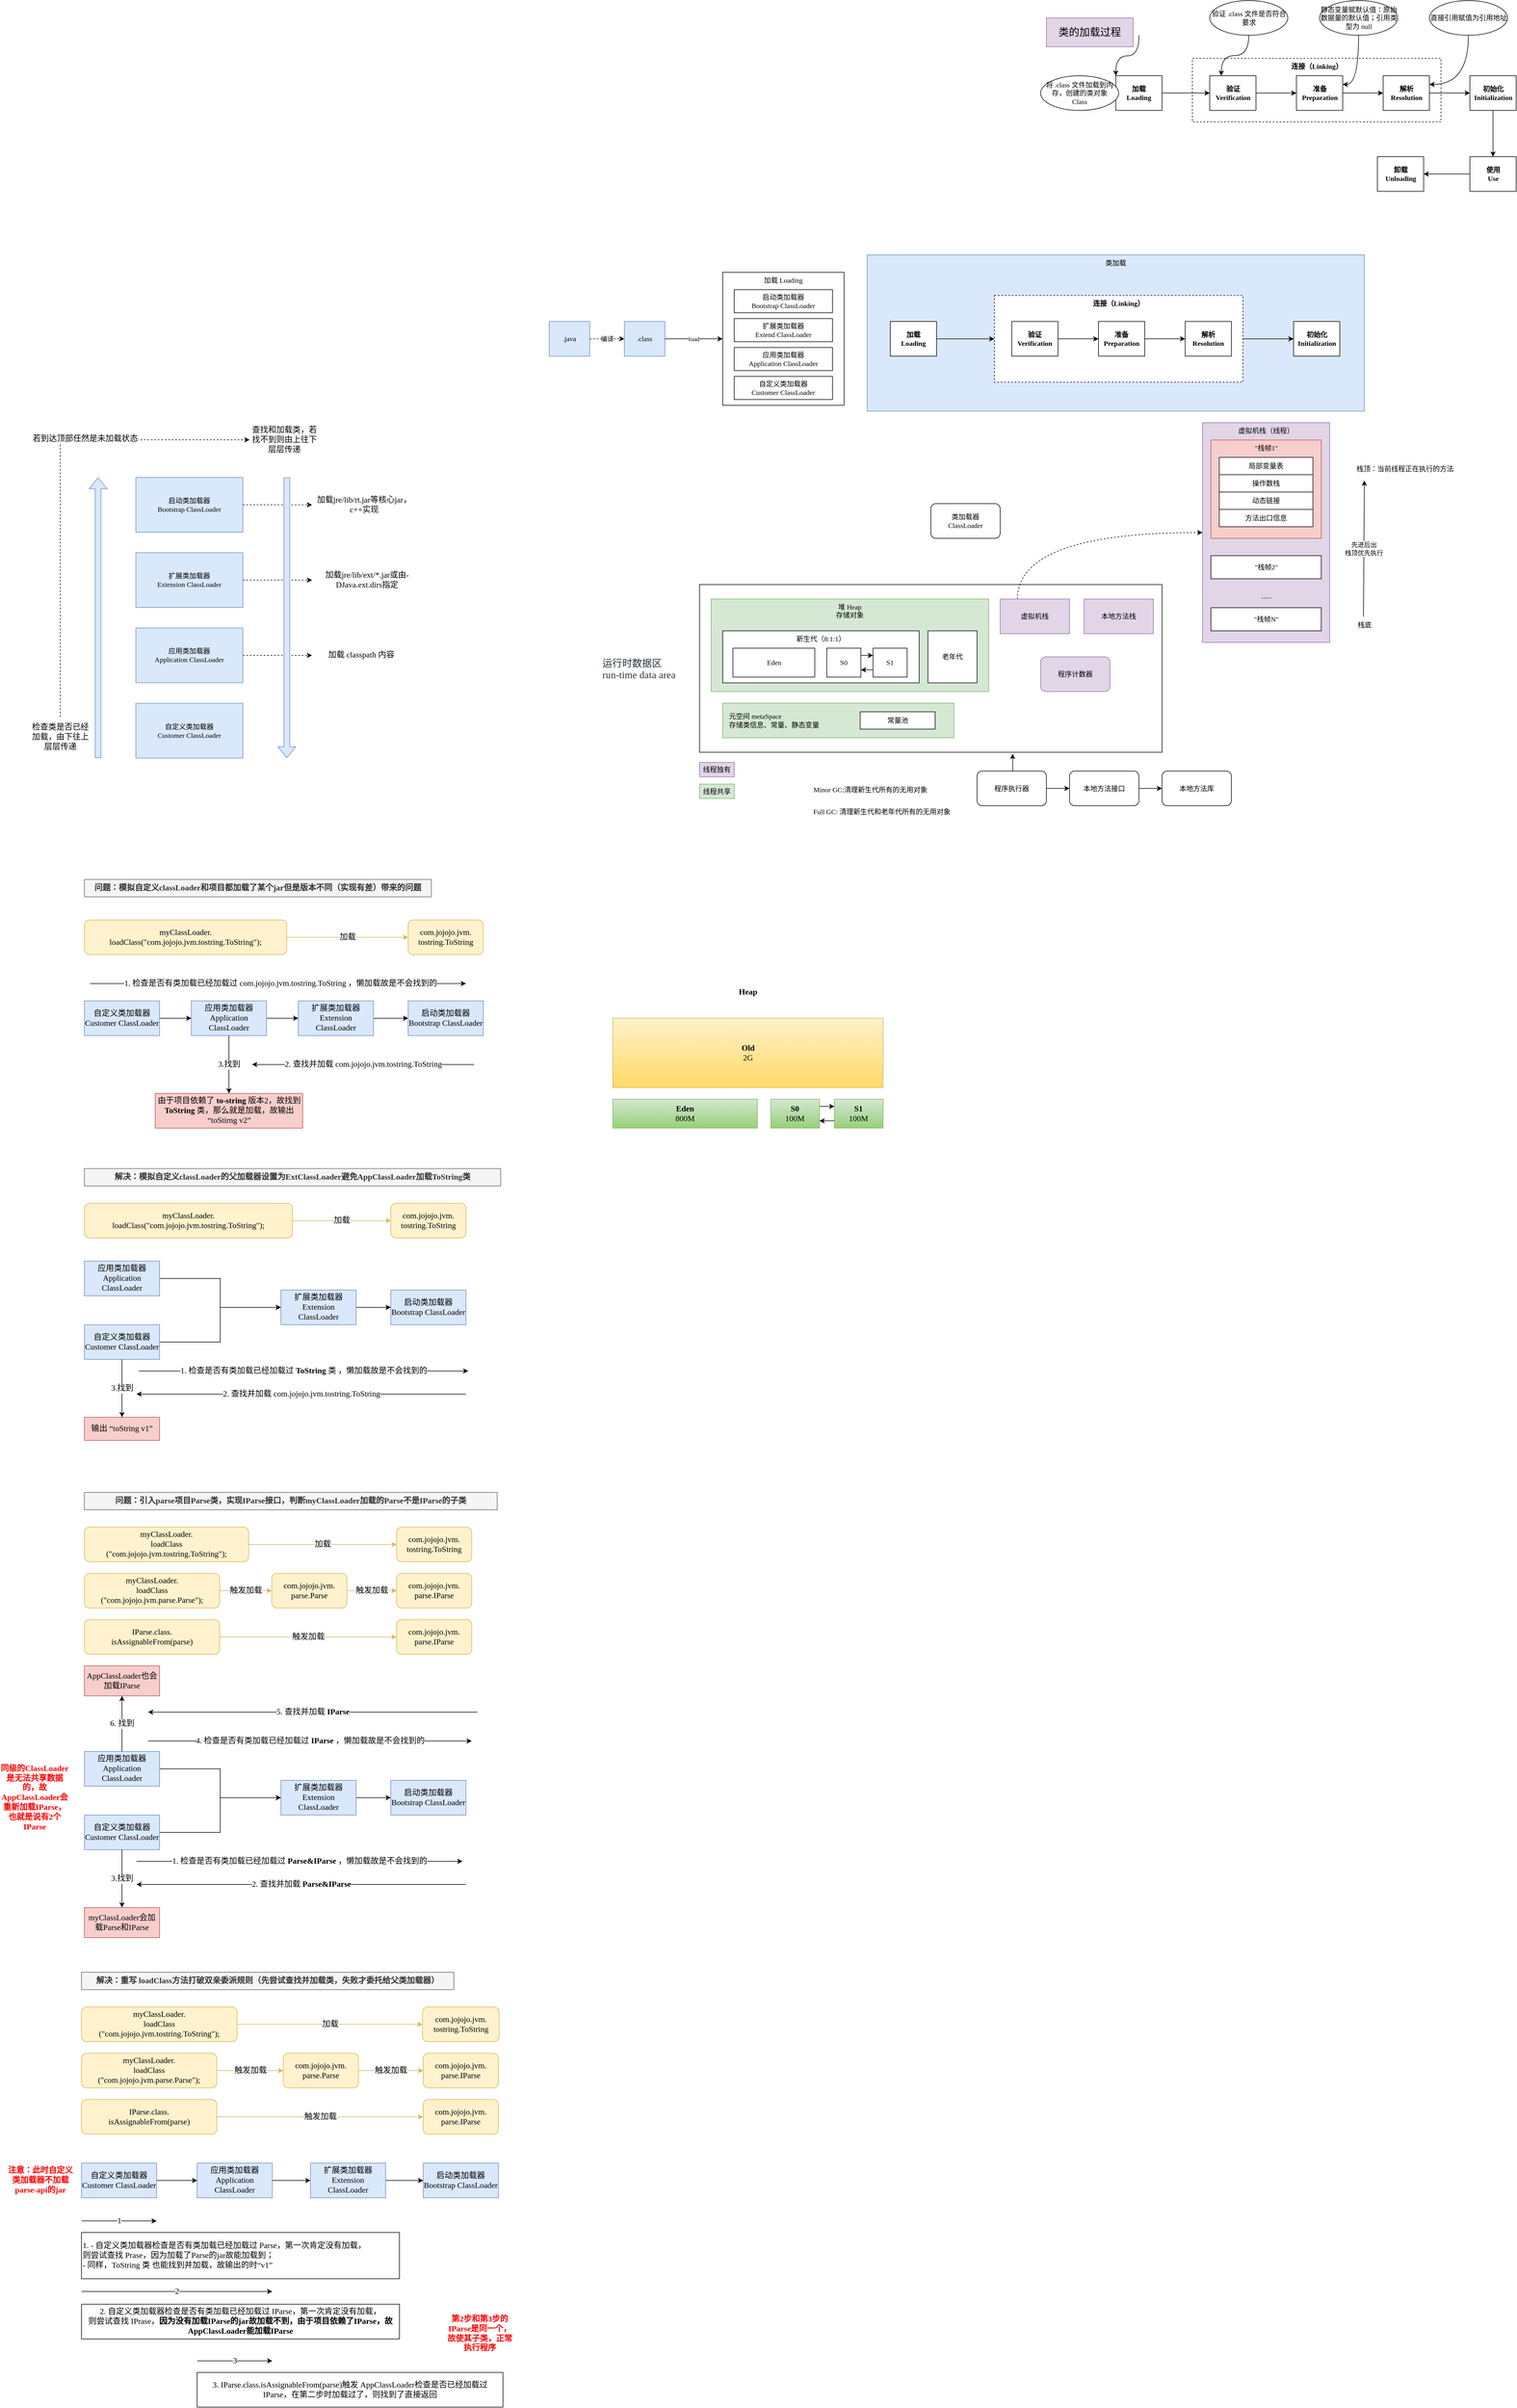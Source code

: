 <mxfile version="19.0.3" type="device"><diagram id="mK2wO-EW_6lMEhERK18O" name="第 1 页"><mxGraphModel dx="3903" dy="2026" grid="1" gridSize="10" guides="1" tooltips="1" connect="1" arrows="1" fold="1" page="1" pageScale="1" pageWidth="827" pageHeight="1169" background="#FFFFFF" math="0" shadow="0"><root><mxCell id="0"/><mxCell id="1" parent="0"/><mxCell id="bO9FUe1sUC-0EBJ7sGKZ-13" value="&lt;div style=&quot;&quot;&gt;&lt;span style=&quot;&quot;&gt;连接（Linking）&lt;/span&gt;&lt;br&gt;&lt;/div&gt;" style="rounded=0;whiteSpace=wrap;html=1;dashed=1;align=center;horizontal=1;verticalAlign=top;labelBackgroundColor=none;labelBorderColor=none;fontStyle=1;fontFamily=Verdana;" parent="1" vertex="1"><mxGeometry x="262.5" y="-20" width="430" height="110" as="geometry"/></mxCell><mxCell id="bO9FUe1sUC-0EBJ7sGKZ-1" value="&lt;font style=&quot;font-size: 18px;&quot;&gt;类的加载过程&lt;/font&gt;" style="text;html=1;align=center;verticalAlign=middle;whiteSpace=wrap;rounded=0;fontFamily=Verdana;fillColor=#e1d5e7;strokeColor=#9673a6;" parent="1" vertex="1"><mxGeometry x="10" y="-90" width="150" height="50" as="geometry"/></mxCell><mxCell id="bO9FUe1sUC-0EBJ7sGKZ-11" value="编译" style="edgeStyle=orthogonalEdgeStyle;rounded=0;orthogonalLoop=1;jettySize=auto;html=1;exitX=1;exitY=0.5;exitDx=0;exitDy=0;entryX=0;entryY=0.5;entryDx=0;entryDy=0;dashed=1;fontFamily=Verdana;" parent="1" source="bO9FUe1sUC-0EBJ7sGKZ-4" target="bO9FUe1sUC-0EBJ7sGKZ-5" edge="1"><mxGeometry relative="1" as="geometry"/></mxCell><mxCell id="bO9FUe1sUC-0EBJ7sGKZ-4" value=".java" style="rounded=0;whiteSpace=wrap;html=1;fontFamily=Verdana;fillColor=#dae8fc;strokeColor=#6c8ebf;" parent="1" vertex="1"><mxGeometry x="-850" y="435" width="70" height="60" as="geometry"/></mxCell><mxCell id="bO9FUe1sUC-0EBJ7sGKZ-5" value=".class" style="rounded=0;whiteSpace=wrap;html=1;fontFamily=Verdana;fillColor=#dae8fc;strokeColor=#6c8ebf;" parent="1" vertex="1"><mxGeometry x="-720" y="435" width="70" height="60" as="geometry"/></mxCell><mxCell id="bO9FUe1sUC-0EBJ7sGKZ-16" style="edgeStyle=none;rounded=0;orthogonalLoop=1;jettySize=auto;html=1;exitX=1;exitY=0.5;exitDx=0;exitDy=0;fontFamily=Verdana;fontSize=18;" parent="1" source="bO9FUe1sUC-0EBJ7sGKZ-6" target="bO9FUe1sUC-0EBJ7sGKZ-7" edge="1"><mxGeometry relative="1" as="geometry"/></mxCell><mxCell id="bO9FUe1sUC-0EBJ7sGKZ-6" value="加载&lt;br&gt;Loading" style="rounded=0;whiteSpace=wrap;html=1;fontFamily=Verdana;fontStyle=1" parent="1" vertex="1"><mxGeometry x="130" y="10" width="80" height="60" as="geometry"/></mxCell><mxCell id="bO9FUe1sUC-0EBJ7sGKZ-15" style="rounded=0;orthogonalLoop=1;jettySize=auto;html=1;exitX=1;exitY=0.5;exitDx=0;exitDy=0;entryX=0;entryY=0.5;entryDx=0;entryDy=0;fontFamily=Verdana;fontSize=18;" parent="1" source="bO9FUe1sUC-0EBJ7sGKZ-7" target="bO9FUe1sUC-0EBJ7sGKZ-8" edge="1"><mxGeometry relative="1" as="geometry"/></mxCell><mxCell id="bO9FUe1sUC-0EBJ7sGKZ-7" value="验证&lt;br&gt;Verification" style="rounded=0;whiteSpace=wrap;html=1;fontFamily=Verdana;fontStyle=1" parent="1" vertex="1"><mxGeometry x="292.5" y="10" width="80" height="60" as="geometry"/></mxCell><mxCell id="bO9FUe1sUC-0EBJ7sGKZ-17" style="edgeStyle=none;rounded=0;orthogonalLoop=1;jettySize=auto;html=1;exitX=1;exitY=0.5;exitDx=0;exitDy=0;fontFamily=Verdana;fontSize=18;" parent="1" source="bO9FUe1sUC-0EBJ7sGKZ-8" target="bO9FUe1sUC-0EBJ7sGKZ-9" edge="1"><mxGeometry relative="1" as="geometry"/></mxCell><mxCell id="bO9FUe1sUC-0EBJ7sGKZ-8" value="准备&lt;br&gt;Preparation" style="rounded=0;whiteSpace=wrap;html=1;fontFamily=Verdana;fontStyle=1" parent="1" vertex="1"><mxGeometry x="442.5" y="10" width="80" height="60" as="geometry"/></mxCell><mxCell id="bO9FUe1sUC-0EBJ7sGKZ-18" style="edgeStyle=none;rounded=0;orthogonalLoop=1;jettySize=auto;html=1;exitX=1;exitY=0.5;exitDx=0;exitDy=0;entryX=0;entryY=0.5;entryDx=0;entryDy=0;fontFamily=Verdana;fontSize=18;" parent="1" source="bO9FUe1sUC-0EBJ7sGKZ-9" target="bO9FUe1sUC-0EBJ7sGKZ-10" edge="1"><mxGeometry relative="1" as="geometry"/></mxCell><mxCell id="bO9FUe1sUC-0EBJ7sGKZ-9" value="解析&lt;br&gt;Resolution" style="rounded=0;whiteSpace=wrap;html=1;fontFamily=Verdana;fontStyle=1" parent="1" vertex="1"><mxGeometry x="592.5" y="10" width="80" height="60" as="geometry"/></mxCell><mxCell id="bO9FUe1sUC-0EBJ7sGKZ-20" value="" style="edgeStyle=orthogonalEdgeStyle;orthogonalLoop=1;jettySize=auto;html=1;fontFamily=Verdana;" parent="1" source="bO9FUe1sUC-0EBJ7sGKZ-10" target="bO9FUe1sUC-0EBJ7sGKZ-19" edge="1"><mxGeometry relative="1" as="geometry"/></mxCell><mxCell id="bO9FUe1sUC-0EBJ7sGKZ-10" value="初始化&lt;br&gt;Initialization" style="rounded=0;whiteSpace=wrap;html=1;fontFamily=Verdana;fontStyle=1" parent="1" vertex="1"><mxGeometry x="742.5" y="10" width="80" height="60" as="geometry"/></mxCell><mxCell id="bO9FUe1sUC-0EBJ7sGKZ-22" value="" style="edgeStyle=orthogonalEdgeStyle;orthogonalLoop=1;jettySize=auto;html=1;fontFamily=Verdana;" parent="1" source="bO9FUe1sUC-0EBJ7sGKZ-19" target="bO9FUe1sUC-0EBJ7sGKZ-21" edge="1"><mxGeometry relative="1" as="geometry"/></mxCell><mxCell id="bO9FUe1sUC-0EBJ7sGKZ-19" value="使用&lt;br&gt;Use" style="rounded=0;whiteSpace=wrap;html=1;fontFamily=Verdana;fontStyle=1" parent="1" vertex="1"><mxGeometry x="742.5" y="150" width="80" height="60" as="geometry"/></mxCell><mxCell id="bO9FUe1sUC-0EBJ7sGKZ-21" value="卸载&lt;br&gt;Unloading" style="rounded=0;whiteSpace=wrap;html=1;fontFamily=Verdana;fontStyle=1" parent="1" vertex="1"><mxGeometry x="582.5" y="150" width="80" height="60" as="geometry"/></mxCell><mxCell id="bO9FUe1sUC-0EBJ7sGKZ-32" style="edgeStyle=orthogonalEdgeStyle;curved=1;orthogonalLoop=1;jettySize=auto;html=1;exitX=0.5;exitY=1;exitDx=0;exitDy=0;entryX=0.25;entryY=0;entryDx=0;entryDy=0;fontFamily=Verdana;" parent="1" source="bO9FUe1sUC-0EBJ7sGKZ-23" target="bO9FUe1sUC-0EBJ7sGKZ-7" edge="1"><mxGeometry relative="1" as="geometry"/></mxCell><mxCell id="bO9FUe1sUC-0EBJ7sGKZ-23" value="验证 .class 文件是否符合要求" style="ellipse;whiteSpace=wrap;html=1;fontFamily=Verdana;" parent="1" vertex="1"><mxGeometry x="292.5" y="-120" width="135" height="60" as="geometry"/></mxCell><mxCell id="bO9FUe1sUC-0EBJ7sGKZ-29" style="edgeStyle=orthogonalEdgeStyle;curved=1;orthogonalLoop=1;jettySize=auto;html=1;exitX=0.5;exitY=1;exitDx=0;exitDy=0;entryX=1;entryY=0.25;entryDx=0;entryDy=0;fontFamily=Verdana;" parent="1" source="bO9FUe1sUC-0EBJ7sGKZ-24" target="bO9FUe1sUC-0EBJ7sGKZ-8" edge="1"><mxGeometry relative="1" as="geometry"/></mxCell><mxCell id="bO9FUe1sUC-0EBJ7sGKZ-24" value="静态变量赋默认值：原始数据量的默认值；引用类型为 null" style="ellipse;whiteSpace=wrap;html=1;fontFamily=Verdana;" parent="1" vertex="1"><mxGeometry x="482.5" y="-120" width="135" height="60" as="geometry"/></mxCell><mxCell id="bO9FUe1sUC-0EBJ7sGKZ-31" style="edgeStyle=orthogonalEdgeStyle;curved=1;orthogonalLoop=1;jettySize=auto;html=1;exitX=0.5;exitY=1;exitDx=0;exitDy=0;entryX=1;entryY=0.25;entryDx=0;entryDy=0;fontFamily=Verdana;" parent="1" source="bO9FUe1sUC-0EBJ7sGKZ-25" target="bO9FUe1sUC-0EBJ7sGKZ-9" edge="1"><mxGeometry relative="1" as="geometry"/></mxCell><mxCell id="bO9FUe1sUC-0EBJ7sGKZ-25" value="直接引用赋值为引用地址" style="ellipse;whiteSpace=wrap;html=1;fontFamily=Verdana;" parent="1" vertex="1"><mxGeometry x="672.5" y="-120" width="135" height="60" as="geometry"/></mxCell><mxCell id="bO9FUe1sUC-0EBJ7sGKZ-33" style="edgeStyle=orthogonalEdgeStyle;curved=1;orthogonalLoop=1;jettySize=auto;html=1;exitX=0.5;exitY=1;exitDx=0;exitDy=0;entryX=0;entryY=0;entryDx=0;entryDy=0;fontFamily=Verdana;" parent="1" target="bO9FUe1sUC-0EBJ7sGKZ-6" edge="1"><mxGeometry relative="1" as="geometry"><mxPoint x="170" y="-60" as="sourcePoint"/></mxGeometry></mxCell><mxCell id="bO9FUe1sUC-0EBJ7sGKZ-26" value="将 .class 文件加载到内存，创建的类对象&lt;br&gt;Class" style="ellipse;whiteSpace=wrap;html=1;fontFamily=Verdana;" parent="1" vertex="1"><mxGeometry y="10" width="135" height="60" as="geometry"/></mxCell><mxCell id="bO9FUe1sUC-0EBJ7sGKZ-34" value="类加载" style="rounded=0;whiteSpace=wrap;html=1;verticalAlign=top;fillColor=#dae8fc;strokeColor=#6c8ebf;fontFamily=Verdana;" parent="1" vertex="1"><mxGeometry x="-300" y="320" width="860" height="270" as="geometry"/></mxCell><mxCell id="bO9FUe1sUC-0EBJ7sGKZ-35" value="加载 Loading" style="rounded=0;whiteSpace=wrap;html=1;verticalAlign=top;fontFamily=Verdana;" parent="1" vertex="1"><mxGeometry x="-550" y="350" width="210" height="230" as="geometry"/></mxCell><mxCell id="bO9FUe1sUC-0EBJ7sGKZ-36" value="启动类加载器&lt;br&gt;Bootstrap ClassLoader" style="rounded=0;whiteSpace=wrap;html=1;fontFamily=Verdana;" parent="1" vertex="1"><mxGeometry x="-530" y="380" width="170" height="40" as="geometry"/></mxCell><mxCell id="bO9FUe1sUC-0EBJ7sGKZ-37" value="扩展类加载器&lt;br&gt;Extend ClassLoader" style="rounded=0;whiteSpace=wrap;html=1;fontFamily=Verdana;" parent="1" vertex="1"><mxGeometry x="-530" y="430" width="170" height="40" as="geometry"/></mxCell><mxCell id="bO9FUe1sUC-0EBJ7sGKZ-38" value="应用类加载器&lt;br&gt;Application ClassLoader" style="rounded=0;whiteSpace=wrap;html=1;fontFamily=Verdana;" parent="1" vertex="1"><mxGeometry x="-530" y="480" width="170" height="40" as="geometry"/></mxCell><mxCell id="bO9FUe1sUC-0EBJ7sGKZ-39" value="自定义类加载器&lt;br&gt;Customer ClassLoader" style="rounded=0;whiteSpace=wrap;html=1;fontFamily=Verdana;" parent="1" vertex="1"><mxGeometry x="-530" y="530" width="170" height="40" as="geometry"/></mxCell><mxCell id="bO9FUe1sUC-0EBJ7sGKZ-41" value="load" style="orthogonalLoop=1;jettySize=auto;html=1;exitX=1;exitY=0.5;exitDx=0;exitDy=0;entryX=0;entryY=0.5;entryDx=0;entryDy=0;fontFamily=Verdana;" parent="1" source="bO9FUe1sUC-0EBJ7sGKZ-5" target="bO9FUe1sUC-0EBJ7sGKZ-35" edge="1"><mxGeometry relative="1" as="geometry"/></mxCell><mxCell id="bO9FUe1sUC-0EBJ7sGKZ-50" style="edgeStyle=none;orthogonalLoop=1;jettySize=auto;html=1;exitX=1;exitY=0.5;exitDx=0;exitDy=0;entryX=0;entryY=0.5;entryDx=0;entryDy=0;fontFamily=Verdana;" parent="1" source="bO9FUe1sUC-0EBJ7sGKZ-42" target="bO9FUe1sUC-0EBJ7sGKZ-49" edge="1"><mxGeometry relative="1" as="geometry"/></mxCell><mxCell id="bO9FUe1sUC-0EBJ7sGKZ-42" value="&lt;div style=&quot;&quot;&gt;&lt;span style=&quot;&quot;&gt;连接（Linking）&lt;/span&gt;&lt;br&gt;&lt;/div&gt;" style="rounded=0;whiteSpace=wrap;html=1;dashed=1;align=center;horizontal=1;verticalAlign=top;labelBackgroundColor=none;labelBorderColor=none;fontStyle=1;fontFamily=Verdana;" parent="1" vertex="1"><mxGeometry x="-80" y="390" width="430" height="150" as="geometry"/></mxCell><mxCell id="bO9FUe1sUC-0EBJ7sGKZ-43" style="rounded=0;orthogonalLoop=1;jettySize=auto;html=1;exitX=1;exitY=0.5;exitDx=0;exitDy=0;entryX=0;entryY=0.5;entryDx=0;entryDy=0;fontFamily=Verdana;fontSize=18;" parent="1" source="bO9FUe1sUC-0EBJ7sGKZ-44" target="bO9FUe1sUC-0EBJ7sGKZ-46" edge="1"><mxGeometry relative="1" as="geometry"/></mxCell><mxCell id="bO9FUe1sUC-0EBJ7sGKZ-44" value="验证&lt;br&gt;Verification" style="rounded=0;whiteSpace=wrap;html=1;fontFamily=Verdana;fontStyle=1" parent="1" vertex="1"><mxGeometry x="-50" y="435" width="80" height="60" as="geometry"/></mxCell><mxCell id="bO9FUe1sUC-0EBJ7sGKZ-45" style="edgeStyle=none;rounded=0;orthogonalLoop=1;jettySize=auto;html=1;exitX=1;exitY=0.5;exitDx=0;exitDy=0;fontFamily=Verdana;fontSize=18;" parent="1" source="bO9FUe1sUC-0EBJ7sGKZ-46" target="bO9FUe1sUC-0EBJ7sGKZ-47" edge="1"><mxGeometry relative="1" as="geometry"/></mxCell><mxCell id="bO9FUe1sUC-0EBJ7sGKZ-46" value="准备&lt;br&gt;Preparation" style="rounded=0;whiteSpace=wrap;html=1;fontFamily=Verdana;fontStyle=1" parent="1" vertex="1"><mxGeometry x="100" y="435" width="80" height="60" as="geometry"/></mxCell><mxCell id="bO9FUe1sUC-0EBJ7sGKZ-47" value="解析&lt;br&gt;Resolution" style="rounded=0;whiteSpace=wrap;html=1;fontFamily=Verdana;fontStyle=1" parent="1" vertex="1"><mxGeometry x="250" y="435" width="80" height="60" as="geometry"/></mxCell><mxCell id="bO9FUe1sUC-0EBJ7sGKZ-49" value="初始化&lt;br&gt;Initialization" style="rounded=0;whiteSpace=wrap;html=1;fontFamily=Verdana;fontStyle=1" parent="1" vertex="1"><mxGeometry x="437.5" y="435" width="80" height="60" as="geometry"/></mxCell><mxCell id="ZdEFpLmUqMRdvGNBNlQp-1" style="edgeStyle=orthogonalEdgeStyle;rounded=0;orthogonalLoop=1;jettySize=auto;html=1;exitX=1;exitY=0.5;exitDx=0;exitDy=0;fontFamily=Verdana;" parent="1" source="bO9FUe1sUC-0EBJ7sGKZ-51" target="bO9FUe1sUC-0EBJ7sGKZ-42" edge="1"><mxGeometry relative="1" as="geometry"/></mxCell><mxCell id="bO9FUe1sUC-0EBJ7sGKZ-51" value="加载&lt;br&gt;Loading" style="rounded=0;whiteSpace=wrap;html=1;fontFamily=Verdana;fontStyle=1" parent="1" vertex="1"><mxGeometry x="-260" y="435" width="80" height="60" as="geometry"/></mxCell><mxCell id="bO9FUe1sUC-0EBJ7sGKZ-52" value="" style="rounded=0;whiteSpace=wrap;html=1;fontFamily=Verdana;" parent="1" vertex="1"><mxGeometry x="-590" y="890" width="800" height="290" as="geometry"/></mxCell><mxCell id="bO9FUe1sUC-0EBJ7sGKZ-53" value="程序计数器" style="rounded=1;whiteSpace=wrap;html=1;fillColor=#e1d5e7;strokeColor=#9673a6;fontFamily=Verdana;" parent="1" vertex="1"><mxGeometry y="1015" width="120" height="60" as="geometry"/></mxCell><mxCell id="bO9FUe1sUC-0EBJ7sGKZ-54" value="本地方法栈" style="rounded=0;whiteSpace=wrap;html=1;fillColor=#e1d5e7;strokeColor=#9673a6;fontFamily=Verdana;" parent="1" vertex="1"><mxGeometry x="75" y="915" width="120" height="60" as="geometry"/></mxCell><mxCell id="bO9FUe1sUC-0EBJ7sGKZ-90" style="edgeStyle=orthogonalEdgeStyle;orthogonalLoop=1;jettySize=auto;html=1;curved=1;exitX=0.25;exitY=0;exitDx=0;exitDy=0;entryX=0;entryY=0.5;entryDx=0;entryDy=0;dashed=1;fontFamily=Verdana;" parent="1" source="bO9FUe1sUC-0EBJ7sGKZ-55" target="bO9FUe1sUC-0EBJ7sGKZ-77" edge="1"><mxGeometry relative="1" as="geometry"><mxPoint x="280" y="810" as="targetPoint"/></mxGeometry></mxCell><mxCell id="bO9FUe1sUC-0EBJ7sGKZ-55" value="虚拟机栈" style="rounded=0;whiteSpace=wrap;html=1;fillColor=#e1d5e7;strokeColor=#9673a6;fontFamily=Verdana;" parent="1" vertex="1"><mxGeometry x="-70" y="915" width="120" height="60" as="geometry"/></mxCell><mxCell id="bO9FUe1sUC-0EBJ7sGKZ-56" value="堆 Heap&lt;br&gt;存储对象" style="rounded=0;whiteSpace=wrap;html=1;horizontal=1;verticalAlign=top;fillColor=#d5e8d4;strokeColor=#82b366;fontFamily=Verdana;" parent="1" vertex="1"><mxGeometry x="-570" y="915" width="480" height="160" as="geometry"/></mxCell><mxCell id="bO9FUe1sUC-0EBJ7sGKZ-58" value="类加载器&lt;br&gt;ClassLoader" style="rounded=1;whiteSpace=wrap;html=1;fontFamily=Verdana;" parent="1" vertex="1"><mxGeometry x="-190" y="750" width="120" height="60" as="geometry"/></mxCell><mxCell id="OnmGdd8Z6PVAwTkEd0V5-3" style="edgeStyle=orthogonalEdgeStyle;rounded=0;orthogonalLoop=1;jettySize=auto;html=1;exitX=1;exitY=0.5;exitDx=0;exitDy=0;fontFamily=Verdana;" parent="1" source="bO9FUe1sUC-0EBJ7sGKZ-59" target="OnmGdd8Z6PVAwTkEd0V5-1" edge="1"><mxGeometry relative="1" as="geometry"/></mxCell><mxCell id="OnmGdd8Z6PVAwTkEd0V5-5" style="edgeStyle=orthogonalEdgeStyle;rounded=0;orthogonalLoop=1;jettySize=auto;html=1;exitX=0.5;exitY=0;exitDx=0;exitDy=0;entryX=0.677;entryY=1.009;entryDx=0;entryDy=0;entryPerimeter=0;fontFamily=Verdana;" parent="1" source="bO9FUe1sUC-0EBJ7sGKZ-59" target="bO9FUe1sUC-0EBJ7sGKZ-52" edge="1"><mxGeometry relative="1" as="geometry"/></mxCell><mxCell id="bO9FUe1sUC-0EBJ7sGKZ-59" value="程序执行器" style="rounded=1;whiteSpace=wrap;html=1;fontFamily=Verdana;" parent="1" vertex="1"><mxGeometry x="-110" y="1212.5" width="120" height="60" as="geometry"/></mxCell><mxCell id="bO9FUe1sUC-0EBJ7sGKZ-62" value="老年代" style="rounded=0;whiteSpace=wrap;html=1;fontFamily=Verdana;" parent="1" vertex="1"><mxGeometry x="-195" y="970" width="85" height="90" as="geometry"/></mxCell><mxCell id="bO9FUe1sUC-0EBJ7sGKZ-67" value="" style="group;fontFamily=Verdana;" parent="1" vertex="1" connectable="0"><mxGeometry x="-550" y="970" width="340" height="90" as="geometry"/></mxCell><mxCell id="bO9FUe1sUC-0EBJ7sGKZ-66" value="新生代（8:1:1）" style="rounded=0;whiteSpace=wrap;html=1;verticalAlign=top;fontFamily=Verdana;" parent="bO9FUe1sUC-0EBJ7sGKZ-67" vertex="1"><mxGeometry width="340" height="90" as="geometry"/></mxCell><mxCell id="bO9FUe1sUC-0EBJ7sGKZ-61" value="Eden" style="rounded=0;whiteSpace=wrap;html=1;fontFamily=Verdana;" parent="bO9FUe1sUC-0EBJ7sGKZ-67" vertex="1"><mxGeometry x="17.744" y="30" width="141.631" height="50" as="geometry"/></mxCell><mxCell id="bO9FUe1sUC-0EBJ7sGKZ-72" style="edgeStyle=none;orthogonalLoop=1;jettySize=auto;html=1;exitX=1;exitY=0.25;exitDx=0;exitDy=0;entryX=0;entryY=0.25;entryDx=0;entryDy=0;fontFamily=Verdana;" parent="bO9FUe1sUC-0EBJ7sGKZ-67" source="bO9FUe1sUC-0EBJ7sGKZ-64" target="bO9FUe1sUC-0EBJ7sGKZ-65" edge="1"><mxGeometry relative="1" as="geometry"/></mxCell><mxCell id="bO9FUe1sUC-0EBJ7sGKZ-64" value="S0" style="rounded=0;whiteSpace=wrap;html=1;fontFamily=Verdana;" parent="bO9FUe1sUC-0EBJ7sGKZ-67" vertex="1"><mxGeometry x="180" y="30" width="59.13" height="50" as="geometry"/></mxCell><mxCell id="bO9FUe1sUC-0EBJ7sGKZ-73" style="edgeStyle=none;orthogonalLoop=1;jettySize=auto;html=1;exitX=0;exitY=0.75;exitDx=0;exitDy=0;entryX=1;entryY=0.75;entryDx=0;entryDy=0;fontFamily=Verdana;" parent="bO9FUe1sUC-0EBJ7sGKZ-67" source="bO9FUe1sUC-0EBJ7sGKZ-65" target="bO9FUe1sUC-0EBJ7sGKZ-64" edge="1"><mxGeometry relative="1" as="geometry"/></mxCell><mxCell id="bO9FUe1sUC-0EBJ7sGKZ-65" value="S1" style="rounded=0;whiteSpace=wrap;html=1;fontFamily=Verdana;" parent="bO9FUe1sUC-0EBJ7sGKZ-67" vertex="1"><mxGeometry x="260.004" y="30" width="59.13" height="50" as="geometry"/></mxCell><mxCell id="bO9FUe1sUC-0EBJ7sGKZ-68" value="" style="group;fillColor=#d5e8d4;strokeColor=#82b366;fontFamily=Verdana;" parent="1" vertex="1" connectable="0"><mxGeometry x="-550" y="1095" width="400" height="60" as="geometry"/></mxCell><mxCell id="bO9FUe1sUC-0EBJ7sGKZ-57" value="&amp;nbsp; &amp;nbsp;元空间 metaSpace&lt;br&gt;&amp;nbsp; &amp;nbsp;存储类信息、常量、静态变量" style="rounded=0;whiteSpace=wrap;html=1;align=left;fillColor=#d5e8d4;strokeColor=#82b366;fontFamily=Verdana;" parent="bO9FUe1sUC-0EBJ7sGKZ-68" vertex="1"><mxGeometry width="400" height="60" as="geometry"/></mxCell><mxCell id="bO9FUe1sUC-0EBJ7sGKZ-60" value="常量池" style="rounded=0;whiteSpace=wrap;html=1;fontFamily=Verdana;" parent="bO9FUe1sUC-0EBJ7sGKZ-68" vertex="1"><mxGeometry x="237.838" y="15" width="129.73" height="30" as="geometry"/></mxCell><mxCell id="bO9FUe1sUC-0EBJ7sGKZ-74" value="Minor GC:清理新生代所有的无用对象" style="text;html=1;align=center;verticalAlign=middle;resizable=0;points=[];autosize=1;strokeColor=none;fillColor=none;fontFamily=Verdana;" parent="1" vertex="1"><mxGeometry x="-405" y="1235" width="220" height="20" as="geometry"/></mxCell><mxCell id="bO9FUe1sUC-0EBJ7sGKZ-75" value="Full GC: 清理新生代和老年代所有的无用对象" style="text;html=1;align=center;verticalAlign=middle;resizable=0;points=[];autosize=1;strokeColor=none;fillColor=none;fontFamily=Verdana;" parent="1" vertex="1"><mxGeometry x="-405" y="1272.5" width="260" height="20" as="geometry"/></mxCell><mxCell id="bO9FUe1sUC-0EBJ7sGKZ-89" value="" style="group;verticalAlign=middle;fontFamily=Verdana;" parent="1" vertex="1" connectable="0"><mxGeometry x="280" y="610" width="440" height="380" as="geometry"/></mxCell><mxCell id="bO9FUe1sUC-0EBJ7sGKZ-77" value="虚拟机栈（线程）" style="rounded=0;whiteSpace=wrap;html=1;verticalAlign=top;fillColor=#e1d5e7;strokeColor=#9673a6;fontFamily=Verdana;" parent="bO9FUe1sUC-0EBJ7sGKZ-89" vertex="1"><mxGeometry width="220" height="380" as="geometry"/></mxCell><mxCell id="bO9FUe1sUC-0EBJ7sGKZ-78" value="&quot;栈帧1&quot;" style="rounded=0;whiteSpace=wrap;html=1;verticalAlign=top;fillColor=#f8cecc;strokeColor=#b85450;fontFamily=Verdana;" parent="bO9FUe1sUC-0EBJ7sGKZ-89" vertex="1"><mxGeometry x="14.5" y="30" width="191" height="170" as="geometry"/></mxCell><mxCell id="bO9FUe1sUC-0EBJ7sGKZ-79" value="&quot;栈帧2&quot;" style="rounded=0;whiteSpace=wrap;html=1;verticalAlign=middle;fontFamily=Verdana;" parent="bO9FUe1sUC-0EBJ7sGKZ-89" vertex="1"><mxGeometry x="14.5" y="230" width="191" height="40" as="geometry"/></mxCell><mxCell id="bO9FUe1sUC-0EBJ7sGKZ-80" value="&quot;栈帧N&quot;" style="rounded=0;whiteSpace=wrap;html=1;verticalAlign=middle;fontFamily=Verdana;" parent="bO9FUe1sUC-0EBJ7sGKZ-89" vertex="1"><mxGeometry x="14.5" y="320" width="191" height="40" as="geometry"/></mxCell><mxCell id="bO9FUe1sUC-0EBJ7sGKZ-81" value="......" style="text;html=1;align=center;verticalAlign=middle;resizable=0;points=[];autosize=1;strokeColor=none;fillColor=none;fontFamily=Verdana;" parent="bO9FUe1sUC-0EBJ7sGKZ-89" vertex="1"><mxGeometry x="90" y="290" width="40" height="20" as="geometry"/></mxCell><mxCell id="bO9FUe1sUC-0EBJ7sGKZ-82" value="栈顶：当前线程正在执行的方法" style="text;html=1;align=center;verticalAlign=middle;resizable=0;points=[];autosize=1;strokeColor=none;fillColor=none;fontFamily=Verdana;" parent="bO9FUe1sUC-0EBJ7sGKZ-89" vertex="1"><mxGeometry x="260" y="70" width="180" height="20" as="geometry"/></mxCell><mxCell id="bO9FUe1sUC-0EBJ7sGKZ-83" value="栈底" style="text;html=1;align=center;verticalAlign=middle;resizable=0;points=[];autosize=1;strokeColor=none;fillColor=none;fontFamily=Verdana;" parent="bO9FUe1sUC-0EBJ7sGKZ-89" vertex="1"><mxGeometry x="260" y="340" width="40" height="20" as="geometry"/></mxCell><mxCell id="bO9FUe1sUC-0EBJ7sGKZ-84" value="先进后出&lt;br&gt;栈顶优先执行" style="endArrow=classic;html=1;entryX=0.111;entryY=1.5;entryDx=0;entryDy=0;entryPerimeter=0;exitX=0.46;exitY=-0.21;exitDx=0;exitDy=0;exitPerimeter=0;fontFamily=Verdana;" parent="bO9FUe1sUC-0EBJ7sGKZ-89" source="bO9FUe1sUC-0EBJ7sGKZ-83" target="bO9FUe1sUC-0EBJ7sGKZ-82" edge="1"><mxGeometry width="50" height="50" relative="1" as="geometry"><mxPoint x="260" y="300" as="sourcePoint"/><mxPoint x="310" y="250" as="targetPoint"/></mxGeometry></mxCell><mxCell id="bO9FUe1sUC-0EBJ7sGKZ-85" value="局部变量表" style="rounded=0;whiteSpace=wrap;html=1;fontFamily=Verdana;" parent="bO9FUe1sUC-0EBJ7sGKZ-89" vertex="1"><mxGeometry x="29" y="60" width="162" height="30" as="geometry"/></mxCell><mxCell id="bO9FUe1sUC-0EBJ7sGKZ-86" value="操作数栈" style="rounded=0;whiteSpace=wrap;html=1;fontFamily=Verdana;" parent="bO9FUe1sUC-0EBJ7sGKZ-89" vertex="1"><mxGeometry x="29" y="90" width="162" height="30" as="geometry"/></mxCell><mxCell id="bO9FUe1sUC-0EBJ7sGKZ-87" value="动态链接" style="rounded=0;whiteSpace=wrap;html=1;fontFamily=Verdana;" parent="bO9FUe1sUC-0EBJ7sGKZ-89" vertex="1"><mxGeometry x="29" y="120" width="162" height="30" as="geometry"/></mxCell><mxCell id="bO9FUe1sUC-0EBJ7sGKZ-88" value="方法出口信息" style="rounded=0;whiteSpace=wrap;html=1;fontFamily=Verdana;" parent="bO9FUe1sUC-0EBJ7sGKZ-89" vertex="1"><mxGeometry x="29" y="150" width="162" height="30" as="geometry"/></mxCell><mxCell id="bO9FUe1sUC-0EBJ7sGKZ-91" value="线程独有" style="rounded=0;whiteSpace=wrap;html=1;fillColor=#e1d5e7;strokeColor=#9673a6;fontFamily=Verdana;" parent="1" vertex="1"><mxGeometry x="-590" y="1197.5" width="60" height="25" as="geometry"/></mxCell><mxCell id="bO9FUe1sUC-0EBJ7sGKZ-92" value="线程共享" style="rounded=0;whiteSpace=wrap;html=1;fillColor=#d5e8d4;strokeColor=#82b366;fontFamily=Verdana;" parent="1" vertex="1"><mxGeometry x="-590" y="1235" width="60" height="25" as="geometry"/></mxCell><mxCell id="OnmGdd8Z6PVAwTkEd0V5-4" style="edgeStyle=orthogonalEdgeStyle;rounded=0;orthogonalLoop=1;jettySize=auto;html=1;exitX=1;exitY=0.5;exitDx=0;exitDy=0;fontFamily=Verdana;" parent="1" source="OnmGdd8Z6PVAwTkEd0V5-1" target="OnmGdd8Z6PVAwTkEd0V5-2" edge="1"><mxGeometry relative="1" as="geometry"/></mxCell><mxCell id="OnmGdd8Z6PVAwTkEd0V5-1" value="本地方法接口" style="rounded=1;whiteSpace=wrap;html=1;fontFamily=Verdana;" parent="1" vertex="1"><mxGeometry x="50" y="1212.5" width="120" height="60" as="geometry"/></mxCell><mxCell id="OnmGdd8Z6PVAwTkEd0V5-2" value="本地方法库" style="rounded=1;whiteSpace=wrap;html=1;fontFamily=Verdana;" parent="1" vertex="1"><mxGeometry x="210" y="1212.5" width="120" height="60" as="geometry"/></mxCell><mxCell id="OnmGdd8Z6PVAwTkEd0V5-6" value="&lt;span style=&quot;color: rgb(39, 50, 57); font-size: 17px; font-style: normal; font-variant-ligatures: normal; font-variant-caps: normal; font-weight: 400; letter-spacing: 0.162px; orphans: 2; text-align: left; text-indent: 0px; text-transform: none; widows: 2; word-spacing: 0px; -webkit-text-stroke-width: 0px; background-color: rgb(255, 255, 255); text-decoration-thickness: initial; text-decoration-style: initial; text-decoration-color: initial; float: none; display: inline !important;&quot;&gt;运行时数据区&lt;br&gt;run-time data area&lt;/span&gt;" style="text;whiteSpace=wrap;html=1;fontFamily=Verdana;" parent="1" vertex="1"><mxGeometry x="-760" y="1010" width="160" height="50" as="geometry"/></mxCell><mxCell id="ZdEFpLmUqMRdvGNBNlQp-15" value="" style="group;fontFamily=Verdana;" parent="1" vertex="1" connectable="0"><mxGeometry x="-1760" y="610" width="740" height="580" as="geometry"/></mxCell><mxCell id="ZdEFpLmUqMRdvGNBNlQp-13" value="" style="group;fontFamily=Verdana;" parent="ZdEFpLmUqMRdvGNBNlQp-15" vertex="1" connectable="0"><mxGeometry x="10" y="47.347" width="740.0" height="532.653" as="geometry"/></mxCell><mxCell id="ZdEFpLmUqMRdvGNBNlQp-20" style="edgeStyle=orthogonalEdgeStyle;rounded=0;orthogonalLoop=1;jettySize=auto;html=1;exitX=1;exitY=0.5;exitDx=0;exitDy=0;dashed=1;fontFamily=Verdana;fontSize=14;" parent="ZdEFpLmUqMRdvGNBNlQp-13" source="ZdEFpLmUqMRdvGNBNlQp-2" target="ZdEFpLmUqMRdvGNBNlQp-8" edge="1"><mxGeometry relative="1" as="geometry"/></mxCell><mxCell id="ZdEFpLmUqMRdvGNBNlQp-2" value="启动类加载器&lt;br&gt;Bootstrap ClassLoader" style="rounded=0;whiteSpace=wrap;html=1;fontFamily=Verdana;fillColor=#dae8fc;strokeColor=#6c8ebf;" parent="ZdEFpLmUqMRdvGNBNlQp-13" vertex="1"><mxGeometry x="185.0" y="47.347" width="185.0" height="94.694" as="geometry"/></mxCell><mxCell id="ZdEFpLmUqMRdvGNBNlQp-21" style="edgeStyle=orthogonalEdgeStyle;rounded=0;orthogonalLoop=1;jettySize=auto;html=1;exitX=1;exitY=0.5;exitDx=0;exitDy=0;dashed=1;fontFamily=Verdana;fontSize=14;" parent="ZdEFpLmUqMRdvGNBNlQp-13" source="ZdEFpLmUqMRdvGNBNlQp-3" target="ZdEFpLmUqMRdvGNBNlQp-9" edge="1"><mxGeometry relative="1" as="geometry"/></mxCell><mxCell id="ZdEFpLmUqMRdvGNBNlQp-3" value="扩展类加载器&lt;br&gt;Extension ClassLoader" style="rounded=0;whiteSpace=wrap;html=1;fontFamily=Verdana;fillColor=#dae8fc;strokeColor=#6c8ebf;" parent="ZdEFpLmUqMRdvGNBNlQp-13" vertex="1"><mxGeometry x="185.0" y="177.551" width="185.0" height="94.694" as="geometry"/></mxCell><mxCell id="ZdEFpLmUqMRdvGNBNlQp-22" style="edgeStyle=orthogonalEdgeStyle;rounded=0;orthogonalLoop=1;jettySize=auto;html=1;exitX=1;exitY=0.5;exitDx=0;exitDy=0;dashed=1;fontFamily=Verdana;fontSize=14;" parent="ZdEFpLmUqMRdvGNBNlQp-13" source="ZdEFpLmUqMRdvGNBNlQp-4" target="ZdEFpLmUqMRdvGNBNlQp-10" edge="1"><mxGeometry relative="1" as="geometry"/></mxCell><mxCell id="ZdEFpLmUqMRdvGNBNlQp-4" value="应用类加载器&lt;br&gt;Application ClassLoader" style="rounded=0;whiteSpace=wrap;html=1;fontFamily=Verdana;fillColor=#dae8fc;strokeColor=#6c8ebf;" parent="ZdEFpLmUqMRdvGNBNlQp-13" vertex="1"><mxGeometry x="185.0" y="307.755" width="185.0" height="94.694" as="geometry"/></mxCell><mxCell id="ZdEFpLmUqMRdvGNBNlQp-5" value="自定义类加载器&lt;br&gt;Customer ClassLoader" style="rounded=0;whiteSpace=wrap;html=1;fontFamily=Verdana;fillColor=#dae8fc;strokeColor=#6c8ebf;" parent="ZdEFpLmUqMRdvGNBNlQp-13" vertex="1"><mxGeometry x="185.0" y="437.959" width="185.0" height="94.694" as="geometry"/></mxCell><mxCell id="ZdEFpLmUqMRdvGNBNlQp-6" value="" style="shape=flexArrow;endArrow=classic;html=1;rounded=0;fillColor=#dae8fc;strokeColor=#6c8ebf;fontFamily=Verdana;" parent="ZdEFpLmUqMRdvGNBNlQp-13" edge="1"><mxGeometry width="50" height="50" relative="1" as="geometry"><mxPoint x="119.706" y="532.653" as="sourcePoint"/><mxPoint x="119.706" y="47.347" as="targetPoint"/></mxGeometry></mxCell><mxCell id="ZdEFpLmUqMRdvGNBNlQp-7" value="" style="shape=flexArrow;endArrow=classic;html=1;rounded=0;fillColor=#dae8fc;strokeColor=#6c8ebf;fontFamily=Verdana;" parent="ZdEFpLmUqMRdvGNBNlQp-13" edge="1"><mxGeometry width="50" height="50" relative="1" as="geometry"><mxPoint x="446.176" y="47.347" as="sourcePoint"/><mxPoint x="446.176" y="532.653" as="targetPoint"/></mxGeometry></mxCell><mxCell id="ZdEFpLmUqMRdvGNBNlQp-8" value="加载jre/lib/rt.jar等核心jar，c++实现" style="text;html=1;strokeColor=none;fillColor=none;align=center;verticalAlign=middle;whiteSpace=wrap;rounded=0;fontFamily=Verdana;fontSize=14;" parent="ZdEFpLmUqMRdvGNBNlQp-13" vertex="1"><mxGeometry x="489.71" y="76.94" width="180.29" height="35.51" as="geometry"/></mxCell><mxCell id="ZdEFpLmUqMRdvGNBNlQp-9" value="加载jre/lib/ext/*.jar或由-DJava.ext.dirs指定" style="text;html=1;strokeColor=none;fillColor=none;align=center;verticalAlign=middle;whiteSpace=wrap;rounded=0;fontFamily=Verdana;fontSize=14;" parent="ZdEFpLmUqMRdvGNBNlQp-13" vertex="1"><mxGeometry x="489.71" y="207.14" width="190.29" height="35.51" as="geometry"/></mxCell><mxCell id="ZdEFpLmUqMRdvGNBNlQp-10" value="加载 classpath 内容" style="text;html=1;strokeColor=none;fillColor=none;align=center;verticalAlign=middle;whiteSpace=wrap;rounded=0;fontFamily=Verdana;fontSize=14;" parent="ZdEFpLmUqMRdvGNBNlQp-13" vertex="1"><mxGeometry x="489.71" y="337.35" width="170.29" height="35.51" as="geometry"/></mxCell><mxCell id="ZdEFpLmUqMRdvGNBNlQp-11" value="检查类是否已经加载，由下往上层层传递" style="text;html=1;strokeColor=none;fillColor=none;align=center;verticalAlign=middle;whiteSpace=wrap;rounded=0;fontFamily=Verdana;fontSize=14;" parent="ZdEFpLmUqMRdvGNBNlQp-13" vertex="1"><mxGeometry x="-0.002" y="461.633" width="108.824" height="71.02" as="geometry"/></mxCell><mxCell id="ZdEFpLmUqMRdvGNBNlQp-12" value="查找和加载类，若找不到则由上往下层层传递" style="text;html=1;strokeColor=none;fillColor=none;align=center;verticalAlign=middle;whiteSpace=wrap;rounded=0;fontFamily=Verdana;fontSize=14;" parent="ZdEFpLmUqMRdvGNBNlQp-15" vertex="1"><mxGeometry x="391.765" width="119.706" height="59.184" as="geometry"/></mxCell><mxCell id="ZdEFpLmUqMRdvGNBNlQp-18" style="rounded=0;orthogonalLoop=1;jettySize=auto;html=1;exitX=0.5;exitY=0;exitDx=0;exitDy=0;entryX=0;entryY=0.5;entryDx=0;entryDy=0;dashed=1;fontFamily=Verdana;fontSize=14;edgeStyle=orthogonalEdgeStyle;" parent="ZdEFpLmUqMRdvGNBNlQp-15" source="ZdEFpLmUqMRdvGNBNlQp-11" target="ZdEFpLmUqMRdvGNBNlQp-12" edge="1"><mxGeometry relative="1" as="geometry"/></mxCell><mxCell id="ZdEFpLmUqMRdvGNBNlQp-19" value="若到达顶部任然是未加载状态" style="edgeLabel;html=1;align=center;verticalAlign=middle;resizable=0;points=[];fontSize=14;fontFamily=Verdana;" parent="ZdEFpLmUqMRdvGNBNlQp-18" vertex="1" connectable="0"><mxGeometry x="0.293" y="2" relative="1" as="geometry"><mxPoint as="offset"/></mxGeometry></mxCell><mxCell id="PyUjHEAFrl48EkEX4az0-18" value="" style="group;fontFamily=Verdana;" parent="1" vertex="1" connectable="0"><mxGeometry x="-1654" y="1400" width="690" height="440" as="geometry"/></mxCell><mxCell id="PyUjHEAFrl48EkEX4az0-1" value="启动类加载器&lt;br style=&quot;font-size: 14px;&quot;&gt;Bootstrap ClassLoader" style="rounded=0;whiteSpace=wrap;html=1;fontFamily=Verdana;fillColor=#dae8fc;strokeColor=#6c8ebf;fontSize=14;" parent="PyUjHEAFrl48EkEX4az0-18" vertex="1"><mxGeometry x="560" y="210.004" width="130" height="59.99" as="geometry"/></mxCell><mxCell id="PyUjHEAFrl48EkEX4az0-7" style="edgeStyle=orthogonalEdgeStyle;rounded=0;orthogonalLoop=1;jettySize=auto;html=1;exitX=1;exitY=0.5;exitDx=0;exitDy=0;entryX=0;entryY=0.5;entryDx=0;entryDy=0;fontFamily=Verdana;fontSize=14;" parent="PyUjHEAFrl48EkEX4az0-18" source="PyUjHEAFrl48EkEX4az0-2" target="PyUjHEAFrl48EkEX4az0-1" edge="1"><mxGeometry relative="1" as="geometry"/></mxCell><mxCell id="PyUjHEAFrl48EkEX4az0-2" value="扩展类加载器&lt;br style=&quot;font-size: 14px;&quot;&gt;Extension ClassLoader" style="rounded=0;whiteSpace=wrap;html=1;fontFamily=Verdana;fillColor=#dae8fc;strokeColor=#6c8ebf;fontSize=14;" parent="PyUjHEAFrl48EkEX4az0-18" vertex="1"><mxGeometry x="370" y="210.008" width="130" height="59.99" as="geometry"/></mxCell><mxCell id="PyUjHEAFrl48EkEX4az0-6" style="edgeStyle=orthogonalEdgeStyle;rounded=0;orthogonalLoop=1;jettySize=auto;html=1;exitX=1;exitY=0.5;exitDx=0;exitDy=0;fontFamily=Verdana;fontSize=14;" parent="PyUjHEAFrl48EkEX4az0-18" source="PyUjHEAFrl48EkEX4az0-3" target="PyUjHEAFrl48EkEX4az0-2" edge="1"><mxGeometry relative="1" as="geometry"/></mxCell><mxCell id="PyUjHEAFrl48EkEX4az0-3" value="应用类加载器&lt;br style=&quot;font-size: 14px;&quot;&gt;Application ClassLoader" style="rounded=0;whiteSpace=wrap;html=1;fontFamily=Verdana;fillColor=#dae8fc;strokeColor=#6c8ebf;fontSize=14;" parent="PyUjHEAFrl48EkEX4az0-18" vertex="1"><mxGeometry x="185" y="210.002" width="130" height="59.99" as="geometry"/></mxCell><mxCell id="PyUjHEAFrl48EkEX4az0-5" style="edgeStyle=orthogonalEdgeStyle;rounded=0;orthogonalLoop=1;jettySize=auto;html=1;exitX=1;exitY=0.5;exitDx=0;exitDy=0;entryX=0;entryY=0.5;entryDx=0;entryDy=0;fontFamily=Verdana;fontSize=14;" parent="PyUjHEAFrl48EkEX4az0-18" source="PyUjHEAFrl48EkEX4az0-4" target="PyUjHEAFrl48EkEX4az0-3" edge="1"><mxGeometry relative="1" as="geometry"/></mxCell><mxCell id="PyUjHEAFrl48EkEX4az0-4" value="自定义类加载器&lt;br style=&quot;font-size: 14px;&quot;&gt;Customer ClassLoader" style="rounded=0;whiteSpace=wrap;html=1;fontFamily=Verdana;fillColor=#dae8fc;strokeColor=#6c8ebf;fontSize=14;" parent="PyUjHEAFrl48EkEX4az0-18" vertex="1"><mxGeometry y="210" width="130" height="59.99" as="geometry"/></mxCell><mxCell id="PyUjHEAFrl48EkEX4az0-8" value="myClassLoader.&lt;br&gt;loadClass(&quot;com.jojojo.jvm.tostring.ToString&quot;);" style="rounded=1;whiteSpace=wrap;html=1;fontFamily=Verdana;fillColor=#fff2cc;strokeColor=#d6b656;fontSize=14;" parent="PyUjHEAFrl48EkEX4az0-18" vertex="1"><mxGeometry y="70" width="350" height="59.99" as="geometry"/></mxCell><mxCell id="PyUjHEAFrl48EkEX4az0-9" value="com.jojojo.jvm.&lt;br&gt;tostring.ToString" style="rounded=1;whiteSpace=wrap;html=1;fontFamily=Verdana;fillColor=#fff2cc;strokeColor=#d6b656;fontSize=14;" parent="PyUjHEAFrl48EkEX4az0-18" vertex="1"><mxGeometry x="560" y="70" width="130" height="59.99" as="geometry"/></mxCell><mxCell id="PyUjHEAFrl48EkEX4az0-10" value="加载" style="edgeStyle=orthogonalEdgeStyle;rounded=0;orthogonalLoop=1;jettySize=auto;html=1;fontFamily=Verdana;fontSize=14;fillColor=#fff2cc;strokeColor=#d6b656;" parent="PyUjHEAFrl48EkEX4az0-18" source="PyUjHEAFrl48EkEX4az0-8" target="PyUjHEAFrl48EkEX4az0-9" edge="1"><mxGeometry relative="1" as="geometry"/></mxCell><mxCell id="PyUjHEAFrl48EkEX4az0-11" value="1. 检查是否有类加载已经加载过 com.jojojo.jvm.tostring.ToString ，懒加载故是不会找到的" style="endArrow=classic;html=1;rounded=0;fontFamily=Verdana;fontSize=14;" parent="PyUjHEAFrl48EkEX4az0-18" edge="1"><mxGeometry x="0.016" width="50" height="50" relative="1" as="geometry"><mxPoint x="10" y="180" as="sourcePoint"/><mxPoint x="660" y="180" as="targetPoint"/><mxPoint x="-1" as="offset"/></mxGeometry></mxCell><mxCell id="PyUjHEAFrl48EkEX4az0-13" value="2. 查找并加载 com.jojojo.jvm.tostring.ToString" style="endArrow=classic;html=1;rounded=0;fontFamily=Verdana;fontSize=14;" parent="PyUjHEAFrl48EkEX4az0-18" edge="1"><mxGeometry width="50" height="50" relative="1" as="geometry"><mxPoint x="674" y="320" as="sourcePoint"/><mxPoint x="290" y="320" as="targetPoint"/></mxGeometry></mxCell><mxCell id="PyUjHEAFrl48EkEX4az0-14" value="3.找到" style="endArrow=classic;html=1;rounded=0;fontFamily=Verdana;exitX=0.5;exitY=1;exitDx=0;exitDy=0;entryX=0.5;entryY=0;entryDx=0;entryDy=0;fontSize=14;" parent="PyUjHEAFrl48EkEX4az0-18" source="PyUjHEAFrl48EkEX4az0-3" target="PyUjHEAFrl48EkEX4az0-15" edge="1"><mxGeometry width="50" height="50" relative="1" as="geometry"><mxPoint x="230" y="400" as="sourcePoint"/><mxPoint x="278" y="420" as="targetPoint"/></mxGeometry></mxCell><mxCell id="PyUjHEAFrl48EkEX4az0-15" value="由于项目依赖了&amp;nbsp;&lt;b&gt;to-string&amp;nbsp;&lt;/b&gt;版本2，故找到 &lt;b&gt;ToString &lt;/b&gt;类，那么就是加载，故输出 “toStirng v2”" style="text;html=1;strokeColor=#b85450;fillColor=#f8cecc;align=center;verticalAlign=middle;whiteSpace=wrap;rounded=0;fontFamily=Verdana;fontSize=14;" parent="PyUjHEAFrl48EkEX4az0-18" vertex="1"><mxGeometry x="122.5" y="370" width="255" height="60" as="geometry"/></mxCell><mxCell id="PyUjHEAFrl48EkEX4az0-16" value="问题：模拟自定义classLoader和项目都加载了某个jar但是版本不同（实现有差）带来的问题" style="text;html=1;strokeColor=#666666;fillColor=#f5f5f5;align=center;verticalAlign=middle;whiteSpace=wrap;rounded=0;fontFamily=Verdana;fontSize=14;fontStyle=1;fontColor=#333333;" parent="PyUjHEAFrl48EkEX4az0-18" vertex="1"><mxGeometry width="600" height="30" as="geometry"/></mxCell><mxCell id="6I7mSEzEMqJ_OAuGCoKN-1" value="" style="group;fontFamily=Verdana;" parent="1" vertex="1" connectable="0"><mxGeometry x="-1654" y="1890" width="764" height="480" as="geometry"/></mxCell><mxCell id="PyUjHEAFrl48EkEX4az0-20" value="启动类加载器&lt;br style=&quot;font-size: 14px;&quot;&gt;Bootstrap ClassLoader" style="rounded=0;whiteSpace=wrap;html=1;fontFamily=Verdana;fillColor=#dae8fc;strokeColor=#6c8ebf;fontSize=14;" parent="6I7mSEzEMqJ_OAuGCoKN-1" vertex="1"><mxGeometry x="530" y="220.004" width="130" height="59.99" as="geometry"/></mxCell><mxCell id="PyUjHEAFrl48EkEX4az0-21" style="edgeStyle=orthogonalEdgeStyle;rounded=0;orthogonalLoop=1;jettySize=auto;html=1;exitX=1;exitY=0.5;exitDx=0;exitDy=0;entryX=0;entryY=0.5;entryDx=0;entryDy=0;fontFamily=Verdana;fontSize=14;" parent="6I7mSEzEMqJ_OAuGCoKN-1" source="PyUjHEAFrl48EkEX4az0-22" target="PyUjHEAFrl48EkEX4az0-20" edge="1"><mxGeometry relative="1" as="geometry"/></mxCell><mxCell id="PyUjHEAFrl48EkEX4az0-22" value="扩展类加载器&lt;br style=&quot;font-size: 14px;&quot;&gt;Extension ClassLoader" style="rounded=0;whiteSpace=wrap;html=1;fontFamily=Verdana;fillColor=#dae8fc;strokeColor=#6c8ebf;fontSize=14;" parent="6I7mSEzEMqJ_OAuGCoKN-1" vertex="1"><mxGeometry x="340" y="220.008" width="130" height="59.99" as="geometry"/></mxCell><mxCell id="PyUjHEAFrl48EkEX4az0-23" style="edgeStyle=orthogonalEdgeStyle;rounded=0;orthogonalLoop=1;jettySize=auto;html=1;exitX=1;exitY=0.5;exitDx=0;exitDy=0;fontFamily=Verdana;fontSize=14;entryX=0;entryY=0.5;entryDx=0;entryDy=0;" parent="6I7mSEzEMqJ_OAuGCoKN-1" source="PyUjHEAFrl48EkEX4az0-24" target="PyUjHEAFrl48EkEX4az0-22" edge="1"><mxGeometry relative="1" as="geometry"><mxPoint x="195" y="250" as="targetPoint"/></mxGeometry></mxCell><mxCell id="PyUjHEAFrl48EkEX4az0-24" value="应用类加载器&lt;br style=&quot;font-size: 14px;&quot;&gt;Application ClassLoader" style="rounded=0;whiteSpace=wrap;html=1;fontFamily=Verdana;fillColor=#dae8fc;strokeColor=#6c8ebf;fontSize=14;" parent="6I7mSEzEMqJ_OAuGCoKN-1" vertex="1"><mxGeometry y="170.002" width="130" height="59.99" as="geometry"/></mxCell><mxCell id="PyUjHEAFrl48EkEX4az0-25" style="edgeStyle=orthogonalEdgeStyle;rounded=0;orthogonalLoop=1;jettySize=auto;html=1;exitX=1;exitY=0.5;exitDx=0;exitDy=0;entryX=0;entryY=0.5;entryDx=0;entryDy=0;fontFamily=Verdana;fontSize=14;" parent="6I7mSEzEMqJ_OAuGCoKN-1" source="PyUjHEAFrl48EkEX4az0-26" target="PyUjHEAFrl48EkEX4az0-22" edge="1"><mxGeometry relative="1" as="geometry"><mxPoint x="195" y="250.003" as="targetPoint"/></mxGeometry></mxCell><mxCell id="PyUjHEAFrl48EkEX4az0-27" value="myClassLoader.&lt;br&gt;loadClass(&quot;com.jojojo.jvm.tostring.ToString&quot;);" style="rounded=1;whiteSpace=wrap;html=1;fontFamily=Verdana;fillColor=#fff2cc;strokeColor=#d6b656;fontSize=14;" parent="6I7mSEzEMqJ_OAuGCoKN-1" vertex="1"><mxGeometry y="70" width="360" height="59.99" as="geometry"/></mxCell><mxCell id="PyUjHEAFrl48EkEX4az0-28" value="com.jojojo.jvm.&lt;br&gt;tostring.ToString" style="rounded=1;whiteSpace=wrap;html=1;fontFamily=Verdana;fillColor=#fff2cc;strokeColor=#d6b656;fontSize=14;" parent="6I7mSEzEMqJ_OAuGCoKN-1" vertex="1"><mxGeometry x="530" y="70" width="130" height="59.99" as="geometry"/></mxCell><mxCell id="PyUjHEAFrl48EkEX4az0-29" value="加载" style="edgeStyle=orthogonalEdgeStyle;rounded=0;orthogonalLoop=1;jettySize=auto;html=1;fontFamily=Verdana;fontSize=14;fillColor=#fff2cc;strokeColor=#d6b656;" parent="6I7mSEzEMqJ_OAuGCoKN-1" source="PyUjHEAFrl48EkEX4az0-27" target="PyUjHEAFrl48EkEX4az0-28" edge="1"><mxGeometry relative="1" as="geometry"/></mxCell><mxCell id="PyUjHEAFrl48EkEX4az0-30" value="1. 检查是否有类加载已经加载过 &lt;b&gt;ToString &lt;/b&gt;类&amp;nbsp;，懒加载故是不会找到的" style="endArrow=classic;html=1;rounded=0;fontFamily=Verdana;fontSize=14;" parent="6I7mSEzEMqJ_OAuGCoKN-1" edge="1"><mxGeometry width="50" height="50" relative="1" as="geometry"><mxPoint x="94" y="360" as="sourcePoint"/><mxPoint x="664" y="360" as="targetPoint"/></mxGeometry></mxCell><mxCell id="PyUjHEAFrl48EkEX4az0-31" value="2. 查找并加载 com.jojojo.jvm.tostring.ToString" style="endArrow=classic;html=1;rounded=0;fontFamily=Verdana;fontSize=14;" parent="6I7mSEzEMqJ_OAuGCoKN-1" edge="1"><mxGeometry width="50" height="50" relative="1" as="geometry"><mxPoint x="660" y="400" as="sourcePoint"/><mxPoint x="90" y="400" as="targetPoint"/><mxPoint as="offset"/></mxGeometry></mxCell><mxCell id="PyUjHEAFrl48EkEX4az0-33" value="输出 “toString v1”" style="text;html=1;strokeColor=#b85450;fillColor=#f8cecc;align=center;verticalAlign=middle;whiteSpace=wrap;rounded=0;fontFamily=Verdana;fontSize=14;" parent="6I7mSEzEMqJ_OAuGCoKN-1" vertex="1"><mxGeometry y="440" width="130" height="40" as="geometry"/></mxCell><mxCell id="PyUjHEAFrl48EkEX4az0-34" value="解决：模拟自定义classLoader的父加载器设置为ExtClassLoader避免AppClassLoader加载ToString类" style="text;html=1;strokeColor=#666666;fillColor=#f5f5f5;align=center;verticalAlign=middle;whiteSpace=wrap;rounded=0;fontFamily=Verdana;fontSize=14;fontStyle=1;fontColor=#333333;" parent="6I7mSEzEMqJ_OAuGCoKN-1" vertex="1"><mxGeometry y="10" width="720" height="30" as="geometry"/></mxCell><mxCell id="PyUjHEAFrl48EkEX4az0-26" value="自定义类加载器&lt;br style=&quot;font-size: 14px;&quot;&gt;Customer ClassLoader" style="rounded=0;whiteSpace=wrap;html=1;fontFamily=Verdana;fillColor=#dae8fc;strokeColor=#6c8ebf;fontSize=14;" parent="6I7mSEzEMqJ_OAuGCoKN-1" vertex="1"><mxGeometry y="279.99" width="130" height="59.99" as="geometry"/></mxCell><mxCell id="PyUjHEAFrl48EkEX4az0-32" value="3.找到" style="endArrow=classic;html=1;rounded=0;fontFamily=Verdana;entryX=0.5;entryY=0;entryDx=0;entryDy=0;fontSize=14;startArrow=none;exitX=0.5;exitY=1;exitDx=0;exitDy=0;" parent="6I7mSEzEMqJ_OAuGCoKN-1" source="PyUjHEAFrl48EkEX4az0-26" target="PyUjHEAFrl48EkEX4az0-33" edge="1"><mxGeometry width="50" height="50" relative="1" as="geometry"><mxPoint x="135" y="360" as="sourcePoint"/><mxPoint x="93" y="380" as="targetPoint"/></mxGeometry></mxCell><mxCell id="6I7mSEzEMqJ_OAuGCoKN-45" value="" style="group" parent="1" vertex="1" connectable="0"><mxGeometry x="-1800" y="2460" width="860" height="770" as="geometry"/></mxCell><mxCell id="PyUjHEAFrl48EkEX4az0-39" value="启动类加载器&lt;br style=&quot;font-size: 14px;&quot;&gt;Bootstrap ClassLoader" style="rounded=0;whiteSpace=wrap;html=1;fontFamily=Verdana;fillColor=#dae8fc;strokeColor=#6c8ebf;fontSize=14;" parent="6I7mSEzEMqJ_OAuGCoKN-45" vertex="1"><mxGeometry x="676" y="498.004" width="130" height="59.99" as="geometry"/></mxCell><mxCell id="PyUjHEAFrl48EkEX4az0-40" style="edgeStyle=orthogonalEdgeStyle;rounded=0;orthogonalLoop=1;jettySize=auto;html=1;exitX=1;exitY=0.5;exitDx=0;exitDy=0;entryX=0;entryY=0.5;entryDx=0;entryDy=0;fontFamily=Verdana;fontSize=14;" parent="6I7mSEzEMqJ_OAuGCoKN-45" source="PyUjHEAFrl48EkEX4az0-41" target="PyUjHEAFrl48EkEX4az0-39" edge="1"><mxGeometry relative="1" as="geometry"/></mxCell><mxCell id="PyUjHEAFrl48EkEX4az0-41" value="扩展类加载器&lt;br style=&quot;font-size: 14px;&quot;&gt;Extension ClassLoader" style="rounded=0;whiteSpace=wrap;html=1;fontFamily=Verdana;fillColor=#dae8fc;strokeColor=#6c8ebf;fontSize=14;" parent="6I7mSEzEMqJ_OAuGCoKN-45" vertex="1"><mxGeometry x="486" y="498.008" width="130" height="59.99" as="geometry"/></mxCell><mxCell id="PyUjHEAFrl48EkEX4az0-42" style="edgeStyle=orthogonalEdgeStyle;rounded=0;orthogonalLoop=1;jettySize=auto;html=1;exitX=1;exitY=0.5;exitDx=0;exitDy=0;fontFamily=Verdana;fontSize=14;entryX=0;entryY=0.5;entryDx=0;entryDy=0;" parent="6I7mSEzEMqJ_OAuGCoKN-45" source="PyUjHEAFrl48EkEX4az0-43" target="PyUjHEAFrl48EkEX4az0-41" edge="1"><mxGeometry relative="1" as="geometry"><mxPoint x="341" y="528" as="targetPoint"/></mxGeometry></mxCell><mxCell id="PyUjHEAFrl48EkEX4az0-43" value="应用类加载器&lt;br style=&quot;font-size: 14px;&quot;&gt;Application ClassLoader" style="rounded=0;whiteSpace=wrap;html=1;fontFamily=Verdana;fillColor=#dae8fc;strokeColor=#6c8ebf;fontSize=14;" parent="6I7mSEzEMqJ_OAuGCoKN-45" vertex="1"><mxGeometry x="146" y="448.002" width="130" height="59.99" as="geometry"/></mxCell><mxCell id="PyUjHEAFrl48EkEX4az0-44" style="edgeStyle=orthogonalEdgeStyle;rounded=0;orthogonalLoop=1;jettySize=auto;html=1;exitX=1;exitY=0.5;exitDx=0;exitDy=0;entryX=0;entryY=0.5;entryDx=0;entryDy=0;fontFamily=Verdana;fontSize=14;" parent="6I7mSEzEMqJ_OAuGCoKN-45" source="PyUjHEAFrl48EkEX4az0-52" target="PyUjHEAFrl48EkEX4az0-41" edge="1"><mxGeometry relative="1" as="geometry"><mxPoint x="341" y="528.003" as="targetPoint"/></mxGeometry></mxCell><mxCell id="PyUjHEAFrl48EkEX4az0-48" value="1. 检查是否有类加载已经加载过 &lt;b&gt;Parse&amp;amp;IParse&lt;/b&gt; ，懒加载故是不会找到的" style="endArrow=classic;html=1;rounded=0;fontFamily=Verdana;fontSize=14;" parent="6I7mSEzEMqJ_OAuGCoKN-45" edge="1"><mxGeometry width="50" height="50" relative="1" as="geometry"><mxPoint x="236" y="638" as="sourcePoint"/><mxPoint x="800" y="638" as="targetPoint"/></mxGeometry></mxCell><mxCell id="PyUjHEAFrl48EkEX4az0-49" value="2. 查找并加载 &lt;b&gt;Parse&amp;amp;IParse&lt;/b&gt;" style="endArrow=classic;html=1;rounded=0;fontFamily=Verdana;fontSize=14;" parent="6I7mSEzEMqJ_OAuGCoKN-45" edge="1"><mxGeometry width="50" height="50" relative="1" as="geometry"><mxPoint x="806" y="678" as="sourcePoint"/><mxPoint x="236" y="678" as="targetPoint"/><mxPoint as="offset"/></mxGeometry></mxCell><mxCell id="PyUjHEAFrl48EkEX4az0-50" value="myClassLoader会加载Parse和IParse" style="text;html=1;strokeColor=#b85450;fillColor=#f8cecc;align=center;verticalAlign=middle;whiteSpace=wrap;rounded=0;fontFamily=Verdana;fontSize=14;" parent="6I7mSEzEMqJ_OAuGCoKN-45" vertex="1"><mxGeometry x="146" y="718" width="130" height="52" as="geometry"/></mxCell><mxCell id="PyUjHEAFrl48EkEX4az0-51" value="问题：引入parse项目Parse类，实现IParse接口，判断myClassLoader加载的Parse不是IParse的子类" style="text;html=1;strokeColor=#666666;fillColor=#f5f5f5;align=center;verticalAlign=middle;whiteSpace=wrap;rounded=0;fontFamily=Verdana;fontSize=14;fontStyle=1;fontColor=#333333;" parent="6I7mSEzEMqJ_OAuGCoKN-45" vertex="1"><mxGeometry x="146" width="714" height="30" as="geometry"/></mxCell><mxCell id="PyUjHEAFrl48EkEX4az0-52" value="自定义类加载器&lt;br style=&quot;font-size: 14px;&quot;&gt;Customer ClassLoader" style="rounded=0;whiteSpace=wrap;html=1;fontFamily=Verdana;fillColor=#dae8fc;strokeColor=#6c8ebf;fontSize=14;" parent="6I7mSEzEMqJ_OAuGCoKN-45" vertex="1"><mxGeometry x="146" y="557.99" width="130" height="59.99" as="geometry"/></mxCell><mxCell id="PyUjHEAFrl48EkEX4az0-53" value="3.找到" style="endArrow=classic;html=1;rounded=0;fontFamily=Verdana;entryX=0.5;entryY=0;entryDx=0;entryDy=0;fontSize=14;startArrow=none;exitX=0.5;exitY=1;exitDx=0;exitDy=0;" parent="6I7mSEzEMqJ_OAuGCoKN-45" source="PyUjHEAFrl48EkEX4az0-52" target="PyUjHEAFrl48EkEX4az0-50" edge="1"><mxGeometry width="50" height="50" relative="1" as="geometry"><mxPoint x="281" y="638" as="sourcePoint"/><mxPoint x="239" y="658" as="targetPoint"/></mxGeometry></mxCell><mxCell id="PyUjHEAFrl48EkEX4az0-57" value="4. 检查是否有类加载已经加载过 &lt;b&gt;IParse&lt;/b&gt; ，懒加载故是不会找到的" style="endArrow=classic;html=1;rounded=0;fontFamily=Verdana;fontSize=14;" parent="6I7mSEzEMqJ_OAuGCoKN-45" edge="1"><mxGeometry width="50" height="50" relative="1" as="geometry"><mxPoint x="256" y="430" as="sourcePoint"/><mxPoint x="816" y="430" as="targetPoint"/></mxGeometry></mxCell><mxCell id="PyUjHEAFrl48EkEX4az0-58" value="5. 查找并加载 &lt;b&gt;IParse&lt;/b&gt;" style="endArrow=classic;html=1;rounded=0;fontFamily=Verdana;fontSize=14;" parent="6I7mSEzEMqJ_OAuGCoKN-45" edge="1"><mxGeometry width="50" height="50" relative="1" as="geometry"><mxPoint x="826" y="380" as="sourcePoint"/><mxPoint x="256" y="380" as="targetPoint"/><mxPoint as="offset"/></mxGeometry></mxCell><mxCell id="PyUjHEAFrl48EkEX4az0-60" value="AppClassLoader也会加载IParse" style="text;html=1;strokeColor=#b85450;fillColor=#f8cecc;align=center;verticalAlign=middle;whiteSpace=wrap;rounded=0;fontFamily=Verdana;fontSize=14;" parent="6I7mSEzEMqJ_OAuGCoKN-45" vertex="1"><mxGeometry x="146" y="300" width="130" height="52" as="geometry"/></mxCell><mxCell id="PyUjHEAFrl48EkEX4az0-59" value="6. 找到" style="edgeStyle=orthogonalEdgeStyle;rounded=0;orthogonalLoop=1;jettySize=auto;html=1;exitX=0.5;exitY=0;exitDx=0;exitDy=0;fontFamily=Verdana;fontSize=14;entryX=0.5;entryY=1;entryDx=0;entryDy=0;" parent="6I7mSEzEMqJ_OAuGCoKN-45" source="PyUjHEAFrl48EkEX4az0-43" target="PyUjHEAFrl48EkEX4az0-60" edge="1"><mxGeometry relative="1" as="geometry"><mxPoint x="211" y="360" as="targetPoint"/></mxGeometry></mxCell><mxCell id="PyUjHEAFrl48EkEX4az0-61" value="myClassLoader.&lt;br&gt;loadClass&lt;br&gt;(&quot;com.jojojo.jvm.parse.Parse&quot;);" style="rounded=1;whiteSpace=wrap;html=1;fontFamily=Verdana;fillColor=#fff2cc;strokeColor=#d6b656;fontSize=14;" parent="6I7mSEzEMqJ_OAuGCoKN-45" vertex="1"><mxGeometry x="146" y="140" width="234" height="59.99" as="geometry"/></mxCell><mxCell id="PyUjHEAFrl48EkEX4az0-62" value="com.jojojo.jvm.&lt;br&gt;parse.Parse" style="rounded=1;whiteSpace=wrap;html=1;fontFamily=Verdana;fillColor=#fff2cc;strokeColor=#d6b656;fontSize=14;" parent="6I7mSEzEMqJ_OAuGCoKN-45" vertex="1"><mxGeometry x="470" y="140" width="130" height="59.99" as="geometry"/></mxCell><mxCell id="PyUjHEAFrl48EkEX4az0-63" value="触发加载" style="edgeStyle=orthogonalEdgeStyle;rounded=0;orthogonalLoop=1;jettySize=auto;html=1;fontFamily=Verdana;fontSize=14;fillColor=#fff2cc;strokeColor=#d6b656;" parent="6I7mSEzEMqJ_OAuGCoKN-45" source="PyUjHEAFrl48EkEX4az0-61" target="PyUjHEAFrl48EkEX4az0-62" edge="1"><mxGeometry relative="1" as="geometry"/></mxCell><mxCell id="PyUjHEAFrl48EkEX4az0-64" value="com.jojojo.jvm.&lt;br&gt;parse.IParse" style="rounded=1;whiteSpace=wrap;html=1;fontFamily=Verdana;fillColor=#fff2cc;strokeColor=#d6b656;fontSize=14;" parent="6I7mSEzEMqJ_OAuGCoKN-45" vertex="1"><mxGeometry x="686" y="140" width="130" height="59.99" as="geometry"/></mxCell><mxCell id="PyUjHEAFrl48EkEX4az0-65" value="触发加载" style="edgeStyle=orthogonalEdgeStyle;rounded=0;orthogonalLoop=1;jettySize=auto;html=1;exitX=1;exitY=0.5;exitDx=0;exitDy=0;entryX=0;entryY=0.5;entryDx=0;entryDy=0;fontFamily=Verdana;fontSize=14;fillColor=#fff2cc;strokeColor=#d6b656;" parent="6I7mSEzEMqJ_OAuGCoKN-45" source="PyUjHEAFrl48EkEX4az0-62" target="PyUjHEAFrl48EkEX4az0-64" edge="1"><mxGeometry relative="1" as="geometry"/></mxCell><mxCell id="PyUjHEAFrl48EkEX4az0-66" value="IParse.class.&lt;br&gt;isAssignableFrom(parse)" style="rounded=1;whiteSpace=wrap;html=1;fontFamily=Verdana;fillColor=#fff2cc;strokeColor=#d6b656;fontSize=14;" parent="6I7mSEzEMqJ_OAuGCoKN-45" vertex="1"><mxGeometry x="146" y="220" width="234" height="59.99" as="geometry"/></mxCell><mxCell id="PyUjHEAFrl48EkEX4az0-68" value="com.jojojo.jvm.&lt;br&gt;parse.IParse" style="rounded=1;whiteSpace=wrap;html=1;fontFamily=Verdana;fillColor=#fff2cc;strokeColor=#d6b656;fontSize=14;" parent="6I7mSEzEMqJ_OAuGCoKN-45" vertex="1"><mxGeometry x="686" y="220" width="130" height="59.99" as="geometry"/></mxCell><mxCell id="PyUjHEAFrl48EkEX4az0-69" value="触发加载" style="edgeStyle=orthogonalEdgeStyle;rounded=0;orthogonalLoop=1;jettySize=auto;html=1;fontFamily=Verdana;fontSize=14;fillColor=#fff2cc;strokeColor=#d6b656;" parent="6I7mSEzEMqJ_OAuGCoKN-45" source="PyUjHEAFrl48EkEX4az0-66" target="PyUjHEAFrl48EkEX4az0-68" edge="1"><mxGeometry relative="1" as="geometry"/></mxCell><mxCell id="PyUjHEAFrl48EkEX4az0-71" value="同级的ClassLoader是无法共享数据的，故AppClassLoader会重新加载IParse，也就是说有2个IParse" style="text;html=1;strokeColor=none;fillColor=none;align=center;verticalAlign=middle;whiteSpace=wrap;rounded=0;fontFamily=Verdana;fontSize=14;fontStyle=1;fontColor=#FF0000;" parent="6I7mSEzEMqJ_OAuGCoKN-45" vertex="1"><mxGeometry y="463" width="120" height="130" as="geometry"/></mxCell><mxCell id="6I7mSEzEMqJ_OAuGCoKN-37" value="myClassLoader.&lt;br&gt;loadClass&lt;br&gt;(&quot;com.jojojo.jvm.tostring.ToString&quot;);" style="rounded=1;whiteSpace=wrap;html=1;fontFamily=Verdana;fillColor=#fff2cc;strokeColor=#d6b656;fontSize=14;" parent="6I7mSEzEMqJ_OAuGCoKN-45" vertex="1"><mxGeometry x="146" y="60" width="284" height="59.99" as="geometry"/></mxCell><mxCell id="6I7mSEzEMqJ_OAuGCoKN-38" value="com.jojojo.jvm.&lt;br&gt;tostring.ToString" style="rounded=1;whiteSpace=wrap;html=1;fontFamily=Verdana;fillColor=#fff2cc;strokeColor=#d6b656;fontSize=14;" parent="6I7mSEzEMqJ_OAuGCoKN-45" vertex="1"><mxGeometry x="686" y="60" width="130" height="59.99" as="geometry"/></mxCell><mxCell id="6I7mSEzEMqJ_OAuGCoKN-39" value="加载" style="edgeStyle=orthogonalEdgeStyle;rounded=0;orthogonalLoop=1;jettySize=auto;html=1;fontFamily=Verdana;fontSize=14;fillColor=#fff2cc;strokeColor=#d6b656;" parent="6I7mSEzEMqJ_OAuGCoKN-45" source="6I7mSEzEMqJ_OAuGCoKN-37" target="6I7mSEzEMqJ_OAuGCoKN-38" edge="1"><mxGeometry relative="1" as="geometry"/></mxCell><mxCell id="6I7mSEzEMqJ_OAuGCoKN-47" value="" style="group" parent="1" vertex="1" connectable="0"><mxGeometry x="-1790" y="3290" width="880" height="752" as="geometry"/></mxCell><mxCell id="6I7mSEzEMqJ_OAuGCoKN-2" value="启动类加载器&lt;br style=&quot;font-size: 14px;&quot;&gt;Bootstrap ClassLoader" style="rounded=0;whiteSpace=wrap;html=1;fontFamily=Verdana;fillColor=#dae8fc;strokeColor=#6c8ebf;fontSize=14;" parent="6I7mSEzEMqJ_OAuGCoKN-47" vertex="1"><mxGeometry x="722" y="330.004" width="130" height="59.99" as="geometry"/></mxCell><mxCell id="6I7mSEzEMqJ_OAuGCoKN-3" style="edgeStyle=orthogonalEdgeStyle;rounded=0;orthogonalLoop=1;jettySize=auto;html=1;exitX=1;exitY=0.5;exitDx=0;exitDy=0;entryX=0;entryY=0.5;entryDx=0;entryDy=0;fontFamily=Verdana;fontSize=14;" parent="6I7mSEzEMqJ_OAuGCoKN-47" source="6I7mSEzEMqJ_OAuGCoKN-4" target="6I7mSEzEMqJ_OAuGCoKN-2" edge="1"><mxGeometry relative="1" as="geometry"/></mxCell><mxCell id="6I7mSEzEMqJ_OAuGCoKN-4" value="扩展类加载器&lt;br style=&quot;font-size: 14px;&quot;&gt;Extension ClassLoader" style="rounded=0;whiteSpace=wrap;html=1;fontFamily=Verdana;fillColor=#dae8fc;strokeColor=#6c8ebf;fontSize=14;" parent="6I7mSEzEMqJ_OAuGCoKN-47" vertex="1"><mxGeometry x="527" y="330.008" width="130" height="59.99" as="geometry"/></mxCell><mxCell id="6I7mSEzEMqJ_OAuGCoKN-5" style="edgeStyle=orthogonalEdgeStyle;rounded=0;orthogonalLoop=1;jettySize=auto;html=1;exitX=1;exitY=0.5;exitDx=0;exitDy=0;fontFamily=Verdana;fontSize=14;entryX=0;entryY=0.5;entryDx=0;entryDy=0;" parent="6I7mSEzEMqJ_OAuGCoKN-47" source="6I7mSEzEMqJ_OAuGCoKN-7" target="6I7mSEzEMqJ_OAuGCoKN-4" edge="1"><mxGeometry relative="1" as="geometry"><mxPoint x="387" y="360" as="targetPoint"/></mxGeometry></mxCell><mxCell id="6I7mSEzEMqJ_OAuGCoKN-7" value="应用类加载器&lt;br style=&quot;font-size: 14px;&quot;&gt;Application ClassLoader" style="rounded=0;whiteSpace=wrap;html=1;fontFamily=Verdana;fillColor=#dae8fc;strokeColor=#6c8ebf;fontSize=14;" parent="6I7mSEzEMqJ_OAuGCoKN-47" vertex="1"><mxGeometry x="331" y="330.012" width="130" height="59.99" as="geometry"/></mxCell><mxCell id="6I7mSEzEMqJ_OAuGCoKN-12" value="解决：重写 loadClass方法打破双亲委派规则（先尝试查找并加载类，失败才委托给父类加载器）" style="text;html=1;strokeColor=#666666;fillColor=#f5f5f5;align=center;verticalAlign=middle;whiteSpace=wrap;rounded=0;fontFamily=Verdana;fontSize=14;fontStyle=1;fontColor=#333333;" parent="6I7mSEzEMqJ_OAuGCoKN-47" vertex="1"><mxGeometry x="131" width="644" height="30" as="geometry"/></mxCell><mxCell id="6I7mSEzEMqJ_OAuGCoKN-27" style="edgeStyle=orthogonalEdgeStyle;rounded=0;orthogonalLoop=1;jettySize=auto;html=1;exitX=1;exitY=0.5;exitDx=0;exitDy=0;entryX=0;entryY=0.5;entryDx=0;entryDy=0;fontSize=14;fontFamily=Verdana;" parent="6I7mSEzEMqJ_OAuGCoKN-47" source="6I7mSEzEMqJ_OAuGCoKN-13" target="6I7mSEzEMqJ_OAuGCoKN-7" edge="1"><mxGeometry relative="1" as="geometry"/></mxCell><mxCell id="6I7mSEzEMqJ_OAuGCoKN-13" value="自定义类加载器&lt;br style=&quot;font-size: 14px;&quot;&gt;Customer ClassLoader" style="rounded=0;whiteSpace=wrap;html=1;fontFamily=Verdana;fillColor=#dae8fc;strokeColor=#6c8ebf;fontSize=14;" parent="6I7mSEzEMqJ_OAuGCoKN-47" vertex="1"><mxGeometry x="131" y="330.01" width="130" height="59.99" as="geometry"/></mxCell><mxCell id="6I7mSEzEMqJ_OAuGCoKN-18" value="myClassLoader.&lt;br style=&quot;font-size: 14px;&quot;&gt;loadClass&lt;br style=&quot;font-size: 14px;&quot;&gt;(&quot;com.jojojo.jvm.parse.Parse&quot;);" style="rounded=1;whiteSpace=wrap;html=1;fontFamily=Verdana;fillColor=#fff2cc;strokeColor=#d6b656;fontSize=14;" parent="6I7mSEzEMqJ_OAuGCoKN-47" vertex="1"><mxGeometry x="131" y="140" width="234" height="59.99" as="geometry"/></mxCell><mxCell id="6I7mSEzEMqJ_OAuGCoKN-20" value="com.jojojo.jvm.&lt;br style=&quot;font-size: 14px;&quot;&gt;parse.Parse" style="rounded=1;whiteSpace=wrap;html=1;fontFamily=Verdana;fillColor=#fff2cc;strokeColor=#d6b656;fontSize=14;" parent="6I7mSEzEMqJ_OAuGCoKN-47" vertex="1"><mxGeometry x="480" y="140" width="130" height="59.99" as="geometry"/></mxCell><mxCell id="6I7mSEzEMqJ_OAuGCoKN-21" value="触发加载" style="edgeStyle=orthogonalEdgeStyle;rounded=0;orthogonalLoop=1;jettySize=auto;html=1;fontFamily=Verdana;fontSize=14;fillColor=#fff2cc;strokeColor=#d6b656;" parent="6I7mSEzEMqJ_OAuGCoKN-47" source="6I7mSEzEMqJ_OAuGCoKN-18" target="6I7mSEzEMqJ_OAuGCoKN-20" edge="1"><mxGeometry relative="1" as="geometry"/></mxCell><mxCell id="6I7mSEzEMqJ_OAuGCoKN-22" value="com.jojojo.jvm.&lt;br style=&quot;font-size: 14px;&quot;&gt;parse.IParse" style="rounded=1;whiteSpace=wrap;html=1;fontFamily=Verdana;fillColor=#fff2cc;strokeColor=#d6b656;fontSize=14;" parent="6I7mSEzEMqJ_OAuGCoKN-47" vertex="1"><mxGeometry x="722" y="140" width="130" height="59.99" as="geometry"/></mxCell><mxCell id="6I7mSEzEMqJ_OAuGCoKN-19" value="触发加载" style="edgeStyle=orthogonalEdgeStyle;rounded=0;orthogonalLoop=1;jettySize=auto;html=1;exitX=1;exitY=0.5;exitDx=0;exitDy=0;entryX=0;entryY=0.5;entryDx=0;entryDy=0;fontFamily=Verdana;fontSize=14;fillColor=#fff2cc;strokeColor=#d6b656;" parent="6I7mSEzEMqJ_OAuGCoKN-47" source="6I7mSEzEMqJ_OAuGCoKN-20" target="6I7mSEzEMqJ_OAuGCoKN-22" edge="1"><mxGeometry relative="1" as="geometry"/></mxCell><mxCell id="6I7mSEzEMqJ_OAuGCoKN-23" value="IParse.class.&lt;br style=&quot;font-size: 14px;&quot;&gt;isAssignableFrom(parse)" style="rounded=1;whiteSpace=wrap;html=1;fontFamily=Verdana;fillColor=#fff2cc;strokeColor=#d6b656;fontSize=14;" parent="6I7mSEzEMqJ_OAuGCoKN-47" vertex="1"><mxGeometry x="131" y="220" width="234" height="59.99" as="geometry"/></mxCell><mxCell id="6I7mSEzEMqJ_OAuGCoKN-24" value="com.jojojo.jvm.&lt;br style=&quot;font-size: 14px;&quot;&gt;parse.IParse" style="rounded=1;whiteSpace=wrap;html=1;fontFamily=Verdana;fillColor=#fff2cc;strokeColor=#d6b656;fontSize=14;" parent="6I7mSEzEMqJ_OAuGCoKN-47" vertex="1"><mxGeometry x="722" y="220" width="130" height="59.99" as="geometry"/></mxCell><mxCell id="6I7mSEzEMqJ_OAuGCoKN-25" value="触发加载" style="edgeStyle=orthogonalEdgeStyle;rounded=0;orthogonalLoop=1;jettySize=auto;html=1;fontFamily=Verdana;fontSize=14;fillColor=#fff2cc;strokeColor=#d6b656;" parent="6I7mSEzEMqJ_OAuGCoKN-47" source="6I7mSEzEMqJ_OAuGCoKN-23" target="6I7mSEzEMqJ_OAuGCoKN-24" edge="1"><mxGeometry relative="1" as="geometry"/></mxCell><mxCell id="6I7mSEzEMqJ_OAuGCoKN-26" value="注意：此时自定义类加载器不加载parse-api的jar" style="text;html=1;strokeColor=none;fillColor=none;align=center;verticalAlign=middle;whiteSpace=wrap;rounded=0;fontFamily=Verdana;fontSize=14;fontStyle=1;fontColor=#FF0000;" parent="6I7mSEzEMqJ_OAuGCoKN-47" vertex="1"><mxGeometry y="325.01" width="120" height="70" as="geometry"/></mxCell><mxCell id="6I7mSEzEMqJ_OAuGCoKN-28" value="1" style="endArrow=classic;html=1;rounded=0;fontSize=14;fontFamily=Verdana;" parent="6I7mSEzEMqJ_OAuGCoKN-47" edge="1"><mxGeometry width="50" height="50" relative="1" as="geometry"><mxPoint x="131" y="430" as="sourcePoint"/><mxPoint x="261" y="430" as="targetPoint"/></mxGeometry></mxCell><mxCell id="6I7mSEzEMqJ_OAuGCoKN-30" value="2" style="endArrow=classic;html=1;rounded=0;fontSize=14;fontFamily=Verdana;" parent="6I7mSEzEMqJ_OAuGCoKN-47" edge="1"><mxGeometry width="50" height="50" relative="1" as="geometry"><mxPoint x="131" y="552" as="sourcePoint"/><mxPoint x="461" y="552" as="targetPoint"/></mxGeometry></mxCell><mxCell id="6I7mSEzEMqJ_OAuGCoKN-32" value="&lt;span style=&quot;font-size: 14px; background-color: rgb(255, 255, 255);&quot;&gt;1. - 自定义类加载器检查是否有类加载已经加载过 Parse，第一次肯定没有加载，&lt;/span&gt;&lt;br style=&quot;font-size: 14px;&quot;&gt;&lt;span style=&quot;font-size: 14px; background-color: rgb(255, 255, 255);&quot;&gt;则尝试查找 Prase，因为加载了Parse的jar故能加载到；&lt;br&gt;- 同样，ToString 类 也能找到并加载，故输出的时“v1”&lt;br&gt;&lt;/span&gt;" style="rounded=0;whiteSpace=wrap;html=1;strokeColor=default;fontSize=14;fontFamily=Verdana;align=left;" parent="6I7mSEzEMqJ_OAuGCoKN-47" vertex="1"><mxGeometry x="131" y="450" width="550" height="80" as="geometry"/></mxCell><mxCell id="6I7mSEzEMqJ_OAuGCoKN-33" value="&lt;span style=&quot;font-size: 14px; background-color: rgb(255, 255, 255);&quot;&gt;2. 自定义类加载器检查是否有类加载已经加载过 IParse，第一次肯定没有加载，&lt;/span&gt;&lt;br style=&quot;font-size: 14px;&quot;&gt;&lt;span style=&quot;font-size: 14px; background-color: rgb(255, 255, 255);&quot;&gt;则尝试查找 IPrase，&lt;b style=&quot;font-size: 14px;&quot;&gt;因为没有加载IParse的jar故加载不到，由于项目依赖了IParse，故AppClassLoader能加载IParse&lt;/b&gt;&lt;/span&gt;" style="rounded=0;whiteSpace=wrap;html=1;strokeColor=default;fontSize=14;fontFamily=Verdana;" parent="6I7mSEzEMqJ_OAuGCoKN-47" vertex="1"><mxGeometry x="131" y="574" width="550" height="60" as="geometry"/></mxCell><mxCell id="6I7mSEzEMqJ_OAuGCoKN-34" value="3" style="endArrow=classic;html=1;rounded=0;fontSize=14;fontFamily=Verdana;" parent="6I7mSEzEMqJ_OAuGCoKN-47" edge="1"><mxGeometry width="50" height="50" relative="1" as="geometry"><mxPoint x="331" y="672" as="sourcePoint"/><mxPoint x="461" y="672" as="targetPoint"/></mxGeometry></mxCell><mxCell id="6I7mSEzEMqJ_OAuGCoKN-35" value="&lt;span style=&quot;font-size: 14px; background-color: rgb(255, 255, 255);&quot;&gt;3.&amp;nbsp;&lt;/span&gt;&lt;span style=&quot;font-size: 14px;&quot;&gt;IParse.class.&lt;/span&gt;&lt;span style=&quot;font-size: 14px;&quot;&gt;isAssignableFrom(parse)触发 AppClassLoader检查是&lt;/span&gt;&lt;span style=&quot;font-size: 14px; background-color: rgb(255, 255, 255);&quot;&gt;否已经加载过 IParse，在第二步时加载过了，则找到了直接返回&lt;/span&gt;" style="rounded=0;whiteSpace=wrap;html=1;strokeColor=default;fontSize=14;fontFamily=Verdana;" parent="6I7mSEzEMqJ_OAuGCoKN-47" vertex="1"><mxGeometry x="331" y="692" width="529" height="60" as="geometry"/></mxCell><mxCell id="6I7mSEzEMqJ_OAuGCoKN-40" value="myClassLoader.&lt;br&gt;loadClass&lt;br&gt;(&quot;com.jojojo.jvm.tostring.ToString&quot;);" style="rounded=1;whiteSpace=wrap;html=1;fontFamily=Verdana;fillColor=#fff2cc;strokeColor=#d6b656;fontSize=14;" parent="6I7mSEzEMqJ_OAuGCoKN-47" vertex="1"><mxGeometry x="131" y="60" width="269" height="59.99" as="geometry"/></mxCell><mxCell id="6I7mSEzEMqJ_OAuGCoKN-41" value="com.jojojo.jvm.&lt;br&gt;tostring.ToString" style="rounded=1;whiteSpace=wrap;html=1;fontFamily=Verdana;fillColor=#fff2cc;strokeColor=#d6b656;fontSize=14;" parent="6I7mSEzEMqJ_OAuGCoKN-47" vertex="1"><mxGeometry x="720.75" y="60" width="132.5" height="59.99" as="geometry"/></mxCell><mxCell id="6I7mSEzEMqJ_OAuGCoKN-42" value="加载" style="edgeStyle=orthogonalEdgeStyle;rounded=0;orthogonalLoop=1;jettySize=auto;html=1;fontFamily=Verdana;fontSize=14;fillColor=#fff2cc;strokeColor=#d6b656;" parent="6I7mSEzEMqJ_OAuGCoKN-47" source="6I7mSEzEMqJ_OAuGCoKN-40" target="6I7mSEzEMqJ_OAuGCoKN-41" edge="1"><mxGeometry relative="1" as="geometry"/></mxCell><mxCell id="6I7mSEzEMqJ_OAuGCoKN-46" value="第2步和第3步的IParse是同一个，故使其子类，正常执行程序" style="text;html=1;strokeColor=none;fillColor=none;align=center;verticalAlign=middle;whiteSpace=wrap;rounded=0;fontFamily=Verdana;fontSize=14;fontStyle=1;fontColor=#FF0000;" parent="6I7mSEzEMqJ_OAuGCoKN-47" vertex="1"><mxGeometry x="760" y="590" width="120" height="70" as="geometry"/></mxCell><mxCell id="rT1641uhMKGAAKCqHBad-2" value="&lt;b&gt;Old&lt;/b&gt;&lt;br style=&quot;font-size: 14px;&quot;&gt;2G" style="rounded=0;whiteSpace=wrap;html=1;fontFamily=Verdana;fillColor=#fff2cc;strokeColor=#d6b656;fontSize=14;gradientColor=#ffd966;" vertex="1" parent="1"><mxGeometry x="-740" y="1640" width="467.5" height="120" as="geometry"/></mxCell><mxCell id="rT1641uhMKGAAKCqHBad-5" value="&lt;b&gt;Eden&lt;/b&gt;&lt;br style=&quot;font-size: 14px;&quot;&gt;800M" style="rounded=0;whiteSpace=wrap;html=1;fontFamily=Verdana;fontSize=14;fillColor=#d5e8d4;gradientColor=#97d077;strokeColor=#82b366;" vertex="1" parent="1"><mxGeometry x="-740" y="1780" width="250" height="50" as="geometry"/></mxCell><mxCell id="rT1641uhMKGAAKCqHBad-6" style="edgeStyle=none;orthogonalLoop=1;jettySize=auto;html=1;exitX=1;exitY=0.25;exitDx=0;exitDy=0;entryX=0;entryY=0.25;entryDx=0;entryDy=0;fontFamily=Verdana;fontSize=14;fillColor=#d5e8d4;gradientColor=#97d077;strokeColor=#000000;" edge="1" parent="1" source="rT1641uhMKGAAKCqHBad-7" target="rT1641uhMKGAAKCqHBad-9"><mxGeometry relative="1" as="geometry"/></mxCell><mxCell id="rT1641uhMKGAAKCqHBad-7" value="&lt;b&gt;S0&lt;/b&gt;&lt;br style=&quot;font-size: 14px;&quot;&gt;100M" style="rounded=0;whiteSpace=wrap;html=1;fontFamily=Verdana;fontSize=14;fillColor=#d5e8d4;gradientColor=#97d077;strokeColor=#82b366;" vertex="1" parent="1"><mxGeometry x="-466.74" y="1780" width="84.24" height="50" as="geometry"/></mxCell><mxCell id="rT1641uhMKGAAKCqHBad-8" style="edgeStyle=none;orthogonalLoop=1;jettySize=auto;html=1;exitX=0;exitY=0.75;exitDx=0;exitDy=0;entryX=1;entryY=0.75;entryDx=0;entryDy=0;fontFamily=Verdana;fontSize=14;fillColor=#d5e8d4;gradientColor=#97d077;strokeColor=#000000;" edge="1" parent="1" source="rT1641uhMKGAAKCqHBad-9" target="rT1641uhMKGAAKCqHBad-7"><mxGeometry relative="1" as="geometry"/></mxCell><mxCell id="rT1641uhMKGAAKCqHBad-9" value="&lt;b&gt;S1&lt;/b&gt;&lt;br style=&quot;font-size: 14px;&quot;&gt;100M" style="rounded=0;whiteSpace=wrap;html=1;fontFamily=Verdana;fontSize=14;fillColor=#d5e8d4;gradientColor=#97d077;strokeColor=#82b366;" vertex="1" parent="1"><mxGeometry x="-356.74" y="1780" width="84.24" height="50" as="geometry"/></mxCell><mxCell id="rT1641uhMKGAAKCqHBad-11" value="Heap" style="text;html=1;strokeColor=none;fillColor=none;align=center;verticalAlign=middle;whiteSpace=wrap;rounded=0;dashed=1;fontFamily=Verdana;fontSize=14;fontStyle=1" vertex="1" parent="1"><mxGeometry x="-536.25" y="1580" width="60" height="30" as="geometry"/></mxCell></root></mxGraphModel></diagram></mxfile>